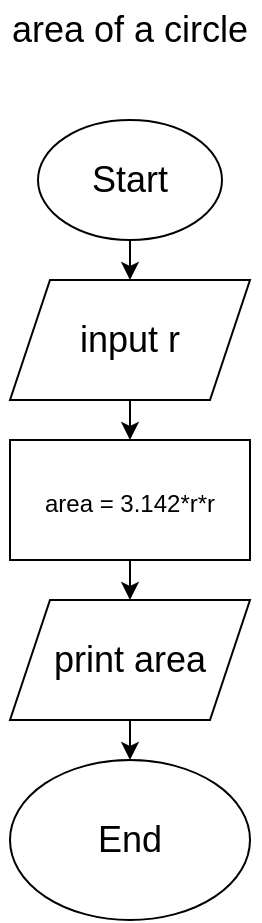 <mxfile>
    <diagram id="ayuZa04evN1Yz-uVZTCP" name="1.1✅">
        <mxGraphModel dx="288" dy="635" grid="1" gridSize="10" guides="1" tooltips="1" connect="1" arrows="1" fold="1" page="1" pageScale="1" pageWidth="827" pageHeight="1169" math="0" shadow="0">
            <root>
                <mxCell id="0"/>
                <mxCell id="1" parent="0"/>
                <mxCell id="4" value="" style="edgeStyle=none;html=1;fontSize=18;entryX=0.5;entryY=0;entryDx=0;entryDy=0;entryPerimeter=0;" edge="1" parent="1" source="2">
                    <mxGeometry relative="1" as="geometry">
                        <mxPoint x="414" y="480" as="targetPoint"/>
                    </mxGeometry>
                </mxCell>
                <mxCell id="2" value="&lt;font style=&quot;font-size: 18px;&quot;&gt;Start&lt;/font&gt;" style="ellipse;whiteSpace=wrap;html=1;" vertex="1" parent="1">
                    <mxGeometry x="368" y="400" width="92" height="60" as="geometry"/>
                </mxCell>
                <mxCell id="10" value="" style="edgeStyle=none;html=1;fontSize=18;entryX=0.5;entryY=0;entryDx=0;entryDy=0;" edge="1" parent="1" target="rynTwK7eoMOg-XWerUEW-19">
                    <mxGeometry relative="1" as="geometry">
                        <mxPoint x="414" y="620" as="sourcePoint"/>
                        <mxPoint x="414" y="640" as="targetPoint"/>
                    </mxGeometry>
                </mxCell>
                <mxCell id="12" value="" style="edgeStyle=none;html=1;fontSize=18;entryX=0.5;entryY=0;entryDx=0;entryDy=0;" edge="1" parent="1">
                    <mxGeometry relative="1" as="geometry">
                        <mxPoint x="414" y="540" as="sourcePoint"/>
                        <mxPoint x="414" y="560" as="targetPoint"/>
                    </mxGeometry>
                </mxCell>
                <mxCell id="16" value="" style="edgeStyle=none;html=1;fontSize=12;exitX=0.5;exitY=1;exitDx=0;exitDy=0;" edge="1" parent="1" source="rynTwK7eoMOg-XWerUEW-19" target="15">
                    <mxGeometry relative="1" as="geometry">
                        <mxPoint x="414" y="700" as="sourcePoint"/>
                    </mxGeometry>
                </mxCell>
                <mxCell id="15" value="&lt;font style=&quot;font-size: 18px;&quot;&gt;End&lt;/font&gt;" style="ellipse;whiteSpace=wrap;html=1;fontSize=12;" vertex="1" parent="1">
                    <mxGeometry x="354" y="720" width="120" height="80" as="geometry"/>
                </mxCell>
                <mxCell id="rynTwK7eoMOg-XWerUEW-19" value="print area" style="shape=parallelogram;perimeter=parallelogramPerimeter;whiteSpace=wrap;html=1;fixedSize=1;fontSize=18;" vertex="1" parent="1">
                    <mxGeometry x="354" y="640" width="120" height="60" as="geometry"/>
                </mxCell>
                <mxCell id="rynTwK7eoMOg-XWerUEW-21" value="input r" style="shape=parallelogram;perimeter=parallelogramPerimeter;whiteSpace=wrap;html=1;fixedSize=1;fontSize=18;" vertex="1" parent="1">
                    <mxGeometry x="354" y="480" width="120" height="60" as="geometry"/>
                </mxCell>
                <mxCell id="rynTwK7eoMOg-XWerUEW-22" value="&lt;span style=&quot;font-size: 12px;&quot;&gt;area = 3.142*r*r&lt;/span&gt;" style="rounded=0;whiteSpace=wrap;html=1;fontSize=18;" vertex="1" parent="1">
                    <mxGeometry x="354" y="560" width="120" height="60" as="geometry"/>
                </mxCell>
                <mxCell id="rynTwK7eoMOg-XWerUEW-23" value="area of a circle" style="text;html=1;strokeColor=none;fillColor=none;align=center;verticalAlign=middle;whiteSpace=wrap;rounded=0;fontSize=18;" vertex="1" parent="1">
                    <mxGeometry x="349" y="340" width="130" height="30" as="geometry"/>
                </mxCell>
            </root>
        </mxGraphModel>
    </diagram>
    <diagram id="X-KbicmaDd--ghnCFhjd" name="1.2">
        <mxGraphModel grid="1" page="0" gridSize="10" guides="1" tooltips="1" connect="1" arrows="1" fold="1" pageScale="1" pageWidth="827" pageHeight="1169" math="0" shadow="0">
            <root>
                <mxCell id="0"/>
                <mxCell id="1" parent="0"/>
            </root>
        </mxGraphModel>
    </diagram>
    <diagram id="UK8mkWOGp9padKlGDqld" name="1.3✅">
        <mxGraphModel dx="265" dy="586" grid="1" gridSize="10" guides="1" tooltips="1" connect="1" arrows="1" fold="1" page="1" pageScale="1" pageWidth="827" pageHeight="1169" math="0" shadow="0">
            <root>
                <mxCell id="0"/>
                <mxCell id="1" parent="0"/>
                <mxCell id="o_1rGRKCTITM8Ok4nyFM-1" value="" style="edgeStyle=none;html=1;fontSize=18;entryX=0.5;entryY=0;entryDx=0;entryDy=0;entryPerimeter=0;shadow=0;" edge="1" parent="1" source="o_1rGRKCTITM8Ok4nyFM-2">
                    <mxGeometry relative="1" as="geometry">
                        <mxPoint x="414" y="495" as="targetPoint"/>
                    </mxGeometry>
                </mxCell>
                <mxCell id="o_1rGRKCTITM8Ok4nyFM-2" value="&lt;font style=&quot;font-size: 18px;&quot;&gt;Start&lt;/font&gt;" style="ellipse;whiteSpace=wrap;html=1;shadow=0;" vertex="1" parent="1">
                    <mxGeometry x="368" y="415" width="92" height="60" as="geometry"/>
                </mxCell>
                <mxCell id="o_1rGRKCTITM8Ok4nyFM-3" value="" style="edgeStyle=none;html=1;fontSize=18;entryX=0.5;entryY=0;entryDx=0;entryDy=0;shadow=0;" edge="1" parent="1" target="o_1rGRKCTITM8Ok4nyFM-7">
                    <mxGeometry relative="1" as="geometry">
                        <mxPoint x="414" y="635" as="sourcePoint"/>
                        <mxPoint x="414" y="655" as="targetPoint"/>
                    </mxGeometry>
                </mxCell>
                <mxCell id="o_1rGRKCTITM8Ok4nyFM-4" value="" style="edgeStyle=none;html=1;fontSize=18;entryX=0.5;entryY=0;entryDx=0;entryDy=0;shadow=0;" edge="1" parent="1">
                    <mxGeometry relative="1" as="geometry">
                        <mxPoint x="414" y="555" as="sourcePoint"/>
                        <mxPoint x="414" y="575" as="targetPoint"/>
                    </mxGeometry>
                </mxCell>
                <mxCell id="o_1rGRKCTITM8Ok4nyFM-5" value="" style="edgeStyle=none;html=1;fontSize=12;exitX=0.5;exitY=1;exitDx=0;exitDy=0;shadow=0;" edge="1" parent="1" source="o_1rGRKCTITM8Ok4nyFM-7" target="o_1rGRKCTITM8Ok4nyFM-6">
                    <mxGeometry relative="1" as="geometry">
                        <mxPoint x="414" y="715" as="sourcePoint"/>
                    </mxGeometry>
                </mxCell>
                <mxCell id="o_1rGRKCTITM8Ok4nyFM-6" value="&lt;font style=&quot;font-size: 18px;&quot;&gt;End&lt;/font&gt;" style="ellipse;whiteSpace=wrap;html=1;fontSize=12;shadow=0;" vertex="1" parent="1">
                    <mxGeometry x="354" y="735" width="120" height="80" as="geometry"/>
                </mxCell>
                <mxCell id="o_1rGRKCTITM8Ok4nyFM-7" value="print interest" style="shape=parallelogram;perimeter=parallelogramPerimeter;whiteSpace=wrap;html=1;fixedSize=1;fontSize=18;shadow=0;" vertex="1" parent="1">
                    <mxGeometry x="339" y="655" width="150" height="60" as="geometry"/>
                </mxCell>
                <mxCell id="o_1rGRKCTITM8Ok4nyFM-8" value="input P,R,T" style="shape=parallelogram;perimeter=parallelogramPerimeter;whiteSpace=wrap;html=1;fixedSize=1;fontSize=18;shadow=0;" vertex="1" parent="1">
                    <mxGeometry x="339" y="495" width="150" height="60" as="geometry"/>
                </mxCell>
                <mxCell id="o_1rGRKCTITM8Ok4nyFM-9" value="&lt;span style=&quot;font-size: 12px;&quot;&gt;interest = P*(R/100)*T&lt;/span&gt;" style="rounded=0;whiteSpace=wrap;html=1;fontSize=18;shadow=0;" vertex="1" parent="1">
                    <mxGeometry x="339" y="575" width="150" height="60" as="geometry"/>
                </mxCell>
                <mxCell id="o_1rGRKCTITM8Ok4nyFM-10" value="interest of principal" style="text;html=1;strokeColor=none;fillColor=none;align=center;verticalAlign=middle;whiteSpace=wrap;rounded=0;fontSize=18;shadow=0;" vertex="1" parent="1">
                    <mxGeometry x="309" y="355" width="210" height="30" as="geometry"/>
                </mxCell>
            </root>
        </mxGraphModel>
    </diagram>
    <diagram id="E6Gl-6MHQkxMqkBPBr22" name="1.4">
        <mxGraphModel grid="1" page="0" gridSize="10" guides="1" tooltips="1" connect="1" arrows="1" fold="1" pageScale="1" pageWidth="827" pageHeight="1169" math="0" shadow="0">
            <root>
                <mxCell id="0"/>
                <mxCell id="1" parent="0"/>
            </root>
        </mxGraphModel>
    </diagram>
    <diagram id="L_eCucu3sHp17sNRyQx3" name="1.5✅">
        <mxGraphModel dx="460" dy="1016" grid="1" gridSize="10" guides="1" tooltips="1" connect="1" arrows="1" fold="1" page="1" pageScale="1" pageWidth="827" pageHeight="1169" math="0" shadow="0">
            <root>
                <mxCell id="0"/>
                <mxCell id="1" parent="0"/>
                <mxCell id="tLYGtlMSqgbx406XGNV0-1" value="" style="edgeStyle=none;html=1;fontSize=18;" edge="1" parent="1" source="tLYGtlMSqgbx406XGNV0-2">
                    <mxGeometry relative="1" as="geometry">
                        <mxPoint x="404" y="325" as="targetPoint"/>
                    </mxGeometry>
                </mxCell>
                <mxCell id="tLYGtlMSqgbx406XGNV0-2" value="&lt;font style=&quot;font-size: 18px;&quot;&gt;Start&lt;/font&gt;" style="ellipse;whiteSpace=wrap;html=1;" vertex="1" parent="1">
                    <mxGeometry x="358" y="245" width="92" height="60" as="geometry"/>
                </mxCell>
                <mxCell id="tLYGtlMSqgbx406XGNV0-3" value="" style="edgeStyle=none;html=1;fontSize=18;entryX=0.5;entryY=0;entryDx=0;entryDy=0;exitX=0.5;exitY=1;exitDx=0;exitDy=0;" edge="1" parent="1" source="K_klF_CH1a0edNwc2Pig-2" target="tLYGtlMSqgbx406XGNV0-10">
                    <mxGeometry relative="1" as="geometry">
                        <mxPoint x="404" y="485" as="sourcePoint"/>
                        <mxPoint x="402.75" y="505" as="targetPoint"/>
                    </mxGeometry>
                </mxCell>
                <mxCell id="K_klF_CH1a0edNwc2Pig-4" value="" style="edgeStyle=none;html=1;shadow=0;fontSize=18;" edge="1" parent="1" source="tLYGtlMSqgbx406XGNV0-10" target="K_klF_CH1a0edNwc2Pig-3">
                    <mxGeometry relative="1" as="geometry"/>
                </mxCell>
                <mxCell id="tLYGtlMSqgbx406XGNV0-10" value="num=0?" style="rhombus;whiteSpace=wrap;html=1;fontSize=18;" vertex="1" parent="1">
                    <mxGeometry x="328" y="485" width="152" height="100" as="geometry"/>
                </mxCell>
                <mxCell id="K_klF_CH1a0edNwc2Pig-2" value="input num" style="shape=parallelogram;perimeter=parallelogramPerimeter;whiteSpace=wrap;html=1;fixedSize=1;shadow=0;fontSize=18;" vertex="1" parent="1">
                    <mxGeometry x="338" y="405" width="132" height="60" as="geometry"/>
                </mxCell>
                <mxCell id="K_klF_CH1a0edNwc2Pig-3" value="rem=num%10&lt;br&gt;num=num/10&lt;br&gt;sum=sum+rem" style="whiteSpace=wrap;html=1;fontSize=18;" vertex="1" parent="1">
                    <mxGeometry x="338" y="630" width="132" height="90" as="geometry"/>
                </mxCell>
                <mxCell id="K_klF_CH1a0edNwc2Pig-6" value="" style="edgeStyle=none;html=1;shadow=0;fontSize=18;" edge="1" parent="1" source="K_klF_CH1a0edNwc2Pig-5" target="K_klF_CH1a0edNwc2Pig-2">
                    <mxGeometry relative="1" as="geometry"/>
                </mxCell>
                <mxCell id="K_klF_CH1a0edNwc2Pig-5" value="sum=0" style="rounded=0;whiteSpace=wrap;html=1;shadow=0;fontSize=18;" vertex="1" parent="1">
                    <mxGeometry x="344" y="325" width="120" height="60" as="geometry"/>
                </mxCell>
                <mxCell id="K_klF_CH1a0edNwc2Pig-7" value="" style="curved=1;endArrow=classic;html=1;shadow=0;fontSize=18;exitX=0;exitY=0.5;exitDx=0;exitDy=0;entryX=0;entryY=0.5;entryDx=0;entryDy=0;" edge="1" parent="1" source="K_klF_CH1a0edNwc2Pig-3" target="tLYGtlMSqgbx406XGNV0-10">
                    <mxGeometry width="50" height="50" relative="1" as="geometry">
                        <mxPoint x="370" y="775" as="sourcePoint"/>
                        <mxPoint x="420" y="725" as="targetPoint"/>
                        <Array as="points">
                            <mxPoint x="270" y="680"/>
                            <mxPoint x="270" y="535"/>
                        </Array>
                    </mxGeometry>
                </mxCell>
                <mxCell id="K_klF_CH1a0edNwc2Pig-8" value="" style="curved=1;endArrow=classic;html=1;shadow=0;fontSize=18;exitX=1;exitY=0.5;exitDx=0;exitDy=0;entryX=1;entryY=0.5;entryDx=0;entryDy=0;" edge="1" parent="1" source="tLYGtlMSqgbx406XGNV0-10" target="K_klF_CH1a0edNwc2Pig-9">
                    <mxGeometry width="50" height="50" relative="1" as="geometry">
                        <mxPoint x="450" y="675" as="sourcePoint"/>
                        <mxPoint x="490" y="825" as="targetPoint"/>
                        <Array as="points">
                            <mxPoint x="590" y="535"/>
                            <mxPoint x="590" y="645"/>
                            <mxPoint x="590" y="715"/>
                            <mxPoint x="580" y="795"/>
                        </Array>
                    </mxGeometry>
                </mxCell>
                <mxCell id="K_klF_CH1a0edNwc2Pig-11" value="" style="edgeStyle=none;html=1;shadow=0;fontSize=18;" edge="1" parent="1" source="K_klF_CH1a0edNwc2Pig-9" target="K_klF_CH1a0edNwc2Pig-10">
                    <mxGeometry relative="1" as="geometry"/>
                </mxCell>
                <mxCell id="K_klF_CH1a0edNwc2Pig-9" value="print sum" style="shape=parallelogram;perimeter=parallelogramPerimeter;whiteSpace=wrap;html=1;fixedSize=1;shadow=0;fontSize=18;" vertex="1" parent="1">
                    <mxGeometry x="338" y="760" width="132" height="60" as="geometry"/>
                </mxCell>
                <mxCell id="K_klF_CH1a0edNwc2Pig-10" value="End" style="ellipse;whiteSpace=wrap;html=1;shadow=0;fontSize=18;" vertex="1" parent="1">
                    <mxGeometry x="344" y="845" width="120" height="80" as="geometry"/>
                </mxCell>
                <mxCell id="K_klF_CH1a0edNwc2Pig-12" value="yes" style="text;html=1;strokeColor=none;fillColor=none;align=center;verticalAlign=middle;whiteSpace=wrap;rounded=0;shadow=0;fontSize=18;" vertex="1" parent="1">
                    <mxGeometry x="470" y="500" width="60" height="30" as="geometry"/>
                </mxCell>
                <mxCell id="K_klF_CH1a0edNwc2Pig-13" value="no" style="text;html=1;strokeColor=none;fillColor=none;align=center;verticalAlign=middle;whiteSpace=wrap;rounded=0;shadow=0;fontSize=18;" vertex="1" parent="1">
                    <mxGeometry x="404" y="580" width="60" height="30" as="geometry"/>
                </mxCell>
                <mxCell id="UcVZw85EL-inpXNB9KAs-1" value="sum of the digits of 3-digit number" style="text;html=1;strokeColor=none;fillColor=none;align=center;verticalAlign=middle;whiteSpace=wrap;rounded=0;fontSize=18;shadow=0;" vertex="1" parent="1">
                    <mxGeometry x="238" y="180" width="352" height="30" as="geometry"/>
                </mxCell>
            </root>
        </mxGraphModel>
    </diagram>
    <diagram id="tYeYGTMd9ndLcfLEgWXW" name="1.6">
        <mxGraphModel dx="345" dy="762" grid="1" gridSize="10" guides="1" tooltips="1" connect="1" arrows="1" fold="1" page="0" pageScale="1" pageWidth="827" pageHeight="1169" math="0" shadow="0">
            <root>
                <mxCell id="0"/>
                <mxCell id="1" parent="0"/>
            </root>
        </mxGraphModel>
    </diagram>
    <diagram id="UOatZD3MSbJXbIhywdLf" name="1.7✅">
        <mxGraphModel dx="1244" dy="1785" grid="1" gridSize="10" guides="1" tooltips="1" connect="1" arrows="1" fold="1" page="0" pageScale="1" pageWidth="827" pageHeight="1169" math="0" shadow="0">
            <root>
                <mxCell id="0"/>
                <mxCell id="1" parent="0"/>
                <mxCell id="aS9qoSMGOIncyezyZA8g-1" value="start" style="ellipse;whiteSpace=wrap;html=1;shadow=0;fontSize=18;" vertex="1" parent="1">
                    <mxGeometry x="221" y="40" width="120" height="80" as="geometry"/>
                </mxCell>
                <mxCell id="S2zVNiTDgKzJNFlzMhLc-5" value="" style="edgeStyle=none;html=1;shadow=0;strokeColor=default;fontSize=18;startArrow=classic;startFill=1;endArrow=none;endFill=0;" edge="1" parent="1" source="aS9qoSMGOIncyezyZA8g-2" target="aS9qoSMGOIncyezyZA8g-1">
                    <mxGeometry relative="1" as="geometry"/>
                </mxCell>
                <mxCell id="aS9qoSMGOIncyezyZA8g-2" value="input marks" style="shape=parallelogram;perimeter=parallelogramPerimeter;whiteSpace=wrap;html=1;fixedSize=1;shadow=0;fontSize=18;" vertex="1" parent="1">
                    <mxGeometry x="204" y="150" width="154" height="60" as="geometry"/>
                </mxCell>
                <mxCell id="aS9qoSMGOIncyezyZA8g-9" value="" style="edgeStyle=none;html=1;shadow=0;fontSize=18;" edge="1" parent="1" source="aS9qoSMGOIncyezyZA8g-4" target="aS9qoSMGOIncyezyZA8g-8">
                    <mxGeometry relative="1" as="geometry"/>
                </mxCell>
                <mxCell id="aS9qoSMGOIncyezyZA8g-11" value="" style="edgeStyle=none;html=1;shadow=0;fontSize=18;" edge="1" parent="1" source="aS9qoSMGOIncyezyZA8g-4" target="aS9qoSMGOIncyezyZA8g-10">
                    <mxGeometry relative="1" as="geometry"/>
                </mxCell>
                <mxCell id="S2zVNiTDgKzJNFlzMhLc-2" value="" style="edgeStyle=none;html=1;shadow=0;strokeColor=default;fontSize=18;startArrow=classic;startFill=1;endArrow=none;endFill=0;" edge="1" parent="1" source="aS9qoSMGOIncyezyZA8g-4" target="S2zVNiTDgKzJNFlzMhLc-1">
                    <mxGeometry relative="1" as="geometry"/>
                </mxCell>
                <mxCell id="aS9qoSMGOIncyezyZA8g-4" value="marks&amp;gt;=90?" style="rhombus;whiteSpace=wrap;html=1;shadow=0;fontSize=18;" vertex="1" parent="1">
                    <mxGeometry x="196" y="360" width="172" height="100" as="geometry"/>
                </mxCell>
                <mxCell id="aS9qoSMGOIncyezyZA8g-8" value="print O" style="shape=parallelogram;perimeter=parallelogramPerimeter;whiteSpace=wrap;html=1;fixedSize=1;fontSize=18;shadow=0;" vertex="1" parent="1">
                    <mxGeometry x="474" y="380" width="120" height="60" as="geometry"/>
                </mxCell>
                <mxCell id="aS9qoSMGOIncyezyZA8g-14" value="" style="edgeStyle=none;html=1;shadow=0;fontSize=18;entryX=0;entryY=0.5;entryDx=0;entryDy=0;" edge="1" parent="1" source="aS9qoSMGOIncyezyZA8g-10" target="aS9qoSMGOIncyezyZA8g-18">
                    <mxGeometry relative="1" as="geometry">
                        <mxPoint x="474" y="540" as="targetPoint"/>
                    </mxGeometry>
                </mxCell>
                <mxCell id="aS9qoSMGOIncyezyZA8g-16" value="" style="edgeStyle=none;html=1;shadow=0;fontSize=18;" edge="1" parent="1" source="aS9qoSMGOIncyezyZA8g-10" target="aS9qoSMGOIncyezyZA8g-15">
                    <mxGeometry relative="1" as="geometry"/>
                </mxCell>
                <mxCell id="aS9qoSMGOIncyezyZA8g-10" value="marks&amp;gt;=80?" style="rhombus;whiteSpace=wrap;html=1;shadow=0;fontSize=18;" vertex="1" parent="1">
                    <mxGeometry x="196" y="490" width="172" height="100" as="geometry"/>
                </mxCell>
                <mxCell id="aS9qoSMGOIncyezyZA8g-20" value="" style="edgeStyle=none;html=1;shadow=0;fontSize=18;" edge="1" parent="1" source="aS9qoSMGOIncyezyZA8g-15" target="aS9qoSMGOIncyezyZA8g-17">
                    <mxGeometry relative="1" as="geometry"/>
                </mxCell>
                <mxCell id="aS9qoSMGOIncyezyZA8g-22" value="" style="edgeStyle=none;html=1;shadow=0;fontSize=18;" edge="1" parent="1" source="aS9qoSMGOIncyezyZA8g-15" target="aS9qoSMGOIncyezyZA8g-21">
                    <mxGeometry relative="1" as="geometry"/>
                </mxCell>
                <mxCell id="aS9qoSMGOIncyezyZA8g-15" value="marks&amp;gt;=70?" style="rhombus;whiteSpace=wrap;html=1;shadow=0;fontSize=18;" vertex="1" parent="1">
                    <mxGeometry x="196" y="620" width="172" height="100" as="geometry"/>
                </mxCell>
                <mxCell id="aS9qoSMGOIncyezyZA8g-17" value="print A" style="shape=parallelogram;perimeter=parallelogramPerimeter;whiteSpace=wrap;html=1;fixedSize=1;fontSize=18;shadow=0;" vertex="1" parent="1">
                    <mxGeometry x="474" y="640" width="120" height="60" as="geometry"/>
                </mxCell>
                <mxCell id="aS9qoSMGOIncyezyZA8g-18" value="print E" style="shape=parallelogram;perimeter=parallelogramPerimeter;whiteSpace=wrap;html=1;fixedSize=1;fontSize=18;shadow=0;" vertex="1" parent="1">
                    <mxGeometry x="474" y="510" width="120" height="60" as="geometry"/>
                </mxCell>
                <mxCell id="aS9qoSMGOIncyezyZA8g-24" value="" style="edgeStyle=none;html=1;shadow=0;fontSize=18;" edge="1" parent="1" source="aS9qoSMGOIncyezyZA8g-21" target="aS9qoSMGOIncyezyZA8g-23">
                    <mxGeometry relative="1" as="geometry"/>
                </mxCell>
                <mxCell id="aS9qoSMGOIncyezyZA8g-26" value="" style="edgeStyle=none;html=1;shadow=0;fontSize=18;" edge="1" parent="1" source="aS9qoSMGOIncyezyZA8g-21" target="aS9qoSMGOIncyezyZA8g-25">
                    <mxGeometry relative="1" as="geometry"/>
                </mxCell>
                <mxCell id="aS9qoSMGOIncyezyZA8g-21" value="marks&amp;gt;=60?" style="rhombus;whiteSpace=wrap;html=1;shadow=0;fontSize=18;" vertex="1" parent="1">
                    <mxGeometry x="196" y="750" width="172" height="100" as="geometry"/>
                </mxCell>
                <mxCell id="aS9qoSMGOIncyezyZA8g-23" value="print B" style="shape=parallelogram;perimeter=parallelogramPerimeter;whiteSpace=wrap;html=1;fixedSize=1;fontSize=18;shadow=0;" vertex="1" parent="1">
                    <mxGeometry x="474" y="770" width="120" height="60" as="geometry"/>
                </mxCell>
                <mxCell id="aS9qoSMGOIncyezyZA8g-28" value="" style="edgeStyle=none;html=1;shadow=0;fontSize=18;" edge="1" parent="1" source="aS9qoSMGOIncyezyZA8g-25" target="aS9qoSMGOIncyezyZA8g-27">
                    <mxGeometry relative="1" as="geometry"/>
                </mxCell>
                <mxCell id="aS9qoSMGOIncyezyZA8g-30" value="" style="edgeStyle=none;html=1;shadow=0;fontSize=18;" edge="1" parent="1" source="aS9qoSMGOIncyezyZA8g-25" target="aS9qoSMGOIncyezyZA8g-29">
                    <mxGeometry relative="1" as="geometry"/>
                </mxCell>
                <mxCell id="aS9qoSMGOIncyezyZA8g-25" value="marks&amp;gt;=50?" style="rhombus;whiteSpace=wrap;html=1;shadow=0;fontSize=18;" vertex="1" parent="1">
                    <mxGeometry x="196" y="880" width="172" height="100" as="geometry"/>
                </mxCell>
                <mxCell id="aS9qoSMGOIncyezyZA8g-27" value="print C" style="shape=parallelogram;perimeter=parallelogramPerimeter;whiteSpace=wrap;html=1;fixedSize=1;fontSize=18;shadow=0;" vertex="1" parent="1">
                    <mxGeometry x="474" y="900" width="120" height="60" as="geometry"/>
                </mxCell>
                <mxCell id="aS9qoSMGOIncyezyZA8g-34" value="" style="edgeStyle=none;html=1;shadow=0;fontSize=18;" edge="1" parent="1" source="aS9qoSMGOIncyezyZA8g-29" target="aS9qoSMGOIncyezyZA8g-33">
                    <mxGeometry relative="1" as="geometry"/>
                </mxCell>
                <mxCell id="aS9qoSMGOIncyezyZA8g-37" value="" style="edgeStyle=none;html=1;shadow=0;fontSize=18;" edge="1" parent="1" source="aS9qoSMGOIncyezyZA8g-29" target="aS9qoSMGOIncyezyZA8g-36">
                    <mxGeometry relative="1" as="geometry"/>
                </mxCell>
                <mxCell id="aS9qoSMGOIncyezyZA8g-29" value="marks&amp;gt;=40?" style="rhombus;whiteSpace=wrap;html=1;shadow=0;fontSize=18;" vertex="1" parent="1">
                    <mxGeometry x="196" y="1010" width="172" height="100" as="geometry"/>
                </mxCell>
                <mxCell id="aS9qoSMGOIncyezyZA8g-33" value="print D" style="shape=parallelogram;perimeter=parallelogramPerimeter;whiteSpace=wrap;html=1;fixedSize=1;fontSize=18;shadow=0;" vertex="1" parent="1">
                    <mxGeometry x="474" y="1030" width="120" height="60" as="geometry"/>
                </mxCell>
                <mxCell id="4gJGZvKP-xPwOvjVjKy_-2" value="" style="edgeStyle=none;html=1;shadow=0;fontSize=18;" edge="1" parent="1" source="aS9qoSMGOIncyezyZA8g-36" target="4gJGZvKP-xPwOvjVjKy_-1">
                    <mxGeometry relative="1" as="geometry"/>
                </mxCell>
                <mxCell id="4gJGZvKP-xPwOvjVjKy_-39" value="" style="edgeStyle=none;html=1;shadow=0;fontSize=18;startArrow=none;startFill=0;endArrow=classic;endFill=1;" edge="1" parent="1" source="aS9qoSMGOIncyezyZA8g-36" target="4gJGZvKP-xPwOvjVjKy_-38">
                    <mxGeometry relative="1" as="geometry"/>
                </mxCell>
                <mxCell id="aS9qoSMGOIncyezyZA8g-36" value="marks&amp;gt;=0?" style="rhombus;whiteSpace=wrap;html=1;shadow=0;fontSize=18;" vertex="1" parent="1">
                    <mxGeometry x="196" y="1140" width="172" height="100" as="geometry"/>
                </mxCell>
                <mxCell id="4gJGZvKP-xPwOvjVjKy_-1" value="print F" style="shape=parallelogram;perimeter=parallelogramPerimeter;whiteSpace=wrap;html=1;fixedSize=1;fontSize=18;shadow=0;" vertex="1" parent="1">
                    <mxGeometry x="474" y="1160" width="120" height="60" as="geometry"/>
                </mxCell>
                <mxCell id="4gJGZvKP-xPwOvjVjKy_-3" value="" style="endArrow=none;html=1;shadow=0;fontSize=18;endFill=0;startArrow=classic;startFill=1;" edge="1" parent="1">
                    <mxGeometry width="50" height="50" relative="1" as="geometry">
                        <mxPoint x="708" y="1460" as="sourcePoint"/>
                        <mxPoint x="708" y="410" as="targetPoint"/>
                    </mxGeometry>
                </mxCell>
                <mxCell id="4gJGZvKP-xPwOvjVjKy_-7" value="" style="endArrow=classic;html=1;shadow=0;fontSize=18;exitX=1;exitY=0.5;exitDx=0;exitDy=0;" edge="1" parent="1" source="aS9qoSMGOIncyezyZA8g-8">
                    <mxGeometry width="50" height="50" relative="1" as="geometry">
                        <mxPoint x="548" y="240" as="sourcePoint"/>
                        <mxPoint x="708" y="410" as="targetPoint"/>
                    </mxGeometry>
                </mxCell>
                <mxCell id="4gJGZvKP-xPwOvjVjKy_-8" value="" style="endArrow=classic;html=1;shadow=0;fontSize=18;exitX=1;exitY=0.5;exitDx=0;exitDy=0;" edge="1" parent="1">
                    <mxGeometry width="50" height="50" relative="1" as="geometry">
                        <mxPoint x="585" y="539.67" as="sourcePoint"/>
                        <mxPoint x="709" y="539.67" as="targetPoint"/>
                    </mxGeometry>
                </mxCell>
                <mxCell id="4gJGZvKP-xPwOvjVjKy_-9" value="" style="endArrow=classic;html=1;shadow=0;fontSize=18;exitX=1;exitY=0.5;exitDx=0;exitDy=0;" edge="1" parent="1">
                    <mxGeometry width="50" height="50" relative="1" as="geometry">
                        <mxPoint x="585" y="670" as="sourcePoint"/>
                        <mxPoint x="709" y="670" as="targetPoint"/>
                    </mxGeometry>
                </mxCell>
                <mxCell id="4gJGZvKP-xPwOvjVjKy_-10" value="" style="endArrow=classic;html=1;shadow=0;fontSize=18;exitX=1;exitY=0.5;exitDx=0;exitDy=0;" edge="1" parent="1">
                    <mxGeometry width="50" height="50" relative="1" as="geometry">
                        <mxPoint x="584" y="800" as="sourcePoint"/>
                        <mxPoint x="708" y="800" as="targetPoint"/>
                    </mxGeometry>
                </mxCell>
                <mxCell id="4gJGZvKP-xPwOvjVjKy_-11" value="" style="endArrow=classic;html=1;shadow=0;fontSize=18;exitX=1;exitY=0.5;exitDx=0;exitDy=0;" edge="1" parent="1">
                    <mxGeometry width="50" height="50" relative="1" as="geometry">
                        <mxPoint x="584" y="930" as="sourcePoint"/>
                        <mxPoint x="708" y="930" as="targetPoint"/>
                    </mxGeometry>
                </mxCell>
                <mxCell id="4gJGZvKP-xPwOvjVjKy_-12" value="" style="endArrow=classic;html=1;shadow=0;fontSize=18;exitX=1;exitY=0.5;exitDx=0;exitDy=0;" edge="1" parent="1">
                    <mxGeometry width="50" height="50" relative="1" as="geometry">
                        <mxPoint x="584" y="1060" as="sourcePoint"/>
                        <mxPoint x="708" y="1060" as="targetPoint"/>
                    </mxGeometry>
                </mxCell>
                <mxCell id="4gJGZvKP-xPwOvjVjKy_-13" value="" style="endArrow=classic;html=1;shadow=0;fontSize=18;exitX=1;exitY=0.5;exitDx=0;exitDy=0;" edge="1" parent="1">
                    <mxGeometry width="50" height="50" relative="1" as="geometry">
                        <mxPoint x="583" y="1190" as="sourcePoint"/>
                        <mxPoint x="707" y="1190" as="targetPoint"/>
                    </mxGeometry>
                </mxCell>
                <mxCell id="4gJGZvKP-xPwOvjVjKy_-14" value="" style="endArrow=none;html=1;shadow=0;fontSize=18;endFill=0;startArrow=classicThin;startFill=1;exitX=1;exitY=0.5;exitDx=0;exitDy=0;" edge="1" parent="1" source="4gJGZvKP-xPwOvjVjKy_-16">
                    <mxGeometry width="50" height="50" relative="1" as="geometry">
                        <mxPoint x="338" y="1352" as="sourcePoint"/>
                        <mxPoint x="708" y="1460" as="targetPoint"/>
                    </mxGeometry>
                </mxCell>
                <mxCell id="4gJGZvKP-xPwOvjVjKy_-16" value="end" style="ellipse;whiteSpace=wrap;html=1;shadow=0;fontSize=18;" vertex="1" parent="1">
                    <mxGeometry x="221" y="1420" width="120" height="80" as="geometry"/>
                </mxCell>
                <mxCell id="4gJGZvKP-xPwOvjVjKy_-17" value="Yes" style="text;html=1;align=center;verticalAlign=middle;whiteSpace=wrap;rounded=0;shadow=0;fontSize=18;" vertex="1" parent="1">
                    <mxGeometry x="358" y="370" width="60" height="30" as="geometry"/>
                </mxCell>
                <mxCell id="4gJGZvKP-xPwOvjVjKy_-18" value="Yes" style="text;html=1;align=center;verticalAlign=middle;whiteSpace=wrap;rounded=0;shadow=0;fontSize=18;" vertex="1" parent="1">
                    <mxGeometry x="358" y="500" width="60" height="30" as="geometry"/>
                </mxCell>
                <mxCell id="4gJGZvKP-xPwOvjVjKy_-19" value="Yes" style="text;html=1;align=center;verticalAlign=middle;whiteSpace=wrap;rounded=0;shadow=0;fontSize=18;" vertex="1" parent="1">
                    <mxGeometry x="348" y="630" width="60" height="30" as="geometry"/>
                </mxCell>
                <mxCell id="4gJGZvKP-xPwOvjVjKy_-20" value="Yes" style="text;html=1;align=center;verticalAlign=middle;whiteSpace=wrap;rounded=0;shadow=0;fontSize=18;" vertex="1" parent="1">
                    <mxGeometry x="348" y="760" width="60" height="30" as="geometry"/>
                </mxCell>
                <mxCell id="4gJGZvKP-xPwOvjVjKy_-21" value="Yes" style="text;html=1;align=center;verticalAlign=middle;whiteSpace=wrap;rounded=0;shadow=0;fontSize=18;" vertex="1" parent="1">
                    <mxGeometry x="342" y="890" width="60" height="30" as="geometry"/>
                </mxCell>
                <mxCell id="4gJGZvKP-xPwOvjVjKy_-22" value="Yes" style="text;html=1;align=center;verticalAlign=middle;whiteSpace=wrap;rounded=0;shadow=0;fontSize=18;" vertex="1" parent="1">
                    <mxGeometry x="348" y="1020" width="60" height="30" as="geometry"/>
                </mxCell>
                <mxCell id="4gJGZvKP-xPwOvjVjKy_-23" value="Yes" style="text;html=1;align=center;verticalAlign=middle;whiteSpace=wrap;rounded=0;shadow=0;fontSize=18;" vertex="1" parent="1">
                    <mxGeometry x="348" y="1150" width="60" height="30" as="geometry"/>
                </mxCell>
                <mxCell id="4gJGZvKP-xPwOvjVjKy_-24" value="No" style="text;html=1;align=center;verticalAlign=middle;whiteSpace=wrap;rounded=0;shadow=0;fontSize=18;" vertex="1" parent="1">
                    <mxGeometry x="221" y="1100" width="60" height="30" as="geometry"/>
                </mxCell>
                <mxCell id="4gJGZvKP-xPwOvjVjKy_-25" value="No" style="text;html=1;align=center;verticalAlign=middle;whiteSpace=wrap;rounded=0;shadow=0;fontSize=18;" vertex="1" parent="1">
                    <mxGeometry x="224" y="970" width="60" height="30" as="geometry"/>
                </mxCell>
                <mxCell id="4gJGZvKP-xPwOvjVjKy_-26" value="No" style="text;html=1;align=center;verticalAlign=middle;whiteSpace=wrap;rounded=0;shadow=0;fontSize=18;" vertex="1" parent="1">
                    <mxGeometry x="224" y="836" width="60" height="30" as="geometry"/>
                </mxCell>
                <mxCell id="4gJGZvKP-xPwOvjVjKy_-27" value="No" style="text;html=1;align=center;verticalAlign=middle;whiteSpace=wrap;rounded=0;shadow=0;fontSize=18;" vertex="1" parent="1">
                    <mxGeometry x="224" y="710" width="60" height="30" as="geometry"/>
                </mxCell>
                <mxCell id="4gJGZvKP-xPwOvjVjKy_-28" value="No" style="text;html=1;align=center;verticalAlign=middle;whiteSpace=wrap;rounded=0;shadow=0;fontSize=18;" vertex="1" parent="1">
                    <mxGeometry x="223" y="580" width="60" height="30" as="geometry"/>
                </mxCell>
                <mxCell id="4gJGZvKP-xPwOvjVjKy_-40" value="" style="edgeStyle=none;html=1;shadow=0;fontSize=18;startArrow=none;startFill=0;endArrow=classic;endFill=1;" edge="1" parent="1" source="4gJGZvKP-xPwOvjVjKy_-38" target="4gJGZvKP-xPwOvjVjKy_-16">
                    <mxGeometry relative="1" as="geometry"/>
                </mxCell>
                <mxCell id="4gJGZvKP-xPwOvjVjKy_-38" value="&lt;meta charset=&quot;utf-8&quot;&gt;&lt;span style=&quot;color: rgb(240, 240, 240); font-family: Helvetica; font-size: 18px; font-style: normal; font-variant-ligatures: normal; font-variant-caps: normal; font-weight: 400; letter-spacing: normal; orphans: 2; text-align: center; text-indent: 0px; text-transform: none; widows: 2; word-spacing: 0px; -webkit-text-stroke-width: 0px; background-color: rgb(24, 20, 29); text-decoration-thickness: initial; text-decoration-style: initial; text-decoration-color: initial; float: none; display: inline !important;&quot;&gt;print Invalid input. marks cannot be negative&lt;/span&gt;" style="shape=parallelogram;perimeter=parallelogramPerimeter;whiteSpace=wrap;html=1;fixedSize=1;fontSize=18;shadow=0;" vertex="1" parent="1">
                    <mxGeometry x="186" y="1270" width="192" height="120" as="geometry"/>
                </mxCell>
                <mxCell id="4gJGZvKP-xPwOvjVjKy_-41" value="No" style="text;html=1;align=center;verticalAlign=middle;whiteSpace=wrap;rounded=0;shadow=0;fontSize=18;" vertex="1" parent="1">
                    <mxGeometry x="221" y="1220" width="60" height="30" as="geometry"/>
                </mxCell>
                <mxCell id="cONpi8JfxgVNl42jEfZp-1" value="grades of a student" style="text;html=1;align=center;verticalAlign=middle;whiteSpace=wrap;rounded=0;fontSize=18;shadow=0;" vertex="1" parent="1">
                    <mxGeometry x="118" y="-30" width="352" height="30" as="geometry"/>
                </mxCell>
                <mxCell id="b7XPuGjWrlpRB2tHPrmb-1" value="No" style="text;html=1;align=center;verticalAlign=middle;whiteSpace=wrap;rounded=0;shadow=0;fontSize=18;" vertex="1" parent="1">
                    <mxGeometry x="221" y="450" width="60" height="30" as="geometry"/>
                </mxCell>
                <mxCell id="S2zVNiTDgKzJNFlzMhLc-4" value="" style="edgeStyle=none;html=1;shadow=0;strokeColor=default;fontSize=18;startArrow=classic;startFill=1;endArrow=none;endFill=0;" edge="1" parent="1" source="S2zVNiTDgKzJNFlzMhLc-1" target="aS9qoSMGOIncyezyZA8g-2">
                    <mxGeometry relative="1" as="geometry"/>
                </mxCell>
                <mxCell id="S2zVNiTDgKzJNFlzMhLc-1" value="marks&amp;gt;100?" style="rhombus;whiteSpace=wrap;html=1;shadow=0;fontSize=18;" vertex="1" parent="1">
                    <mxGeometry x="196" y="240" width="172" height="100" as="geometry"/>
                </mxCell>
                <mxCell id="S2zVNiTDgKzJNFlzMhLc-7" value="" style="edgeStyle=none;html=1;shadow=0;strokeColor=default;fontSize=18;startArrow=classic;startFill=1;endArrow=none;endFill=0;" edge="1" parent="1" source="S2zVNiTDgKzJNFlzMhLc-6" target="S2zVNiTDgKzJNFlzMhLc-1">
                    <mxGeometry relative="1" as="geometry"/>
                </mxCell>
                <mxCell id="S2zVNiTDgKzJNFlzMhLc-6" value="&lt;span style=&quot;color: rgb(240, 240, 240); font-family: Helvetica; font-size: 18px; font-style: normal; font-variant-ligatures: normal; font-variant-caps: normal; font-weight: 400; letter-spacing: normal; orphans: 2; text-align: center; text-indent: 0px; text-transform: none; widows: 2; word-spacing: 0px; -webkit-text-stroke-width: 0px; background-color: rgb(24, 20, 29); text-decoration-thickness: initial; text-decoration-style: initial; text-decoration-color: initial; float: none; display: inline !important;&quot;&gt;print Invalid input. marks cannot be&amp;nbsp; higher than 100&lt;/span&gt;" style="shape=parallelogram;perimeter=parallelogramPerimeter;whiteSpace=wrap;html=1;fixedSize=1;fontSize=18;shadow=0;" vertex="1" parent="1">
                    <mxGeometry x="-74" y="240" width="192" height="100" as="geometry"/>
                </mxCell>
                <mxCell id="S2zVNiTDgKzJNFlzMhLc-8" value="" style="endArrow=classic;html=1;shadow=0;strokeColor=default;fontSize=18;exitX=0.5;exitY=1;exitDx=0;exitDy=0;" edge="1" parent="1" source="S2zVNiTDgKzJNFlzMhLc-6">
                    <mxGeometry width="50" height="50" relative="1" as="geometry">
                        <mxPoint x="230" y="600" as="sourcePoint"/>
                        <mxPoint x="22" y="1462" as="targetPoint"/>
                    </mxGeometry>
                </mxCell>
                <mxCell id="S2zVNiTDgKzJNFlzMhLc-9" value="" style="endArrow=classic;html=1;shadow=0;strokeColor=default;fontSize=18;" edge="1" parent="1">
                    <mxGeometry width="50" height="50" relative="1" as="geometry">
                        <mxPoint x="22" y="1461" as="sourcePoint"/>
                        <mxPoint x="222" y="1461" as="targetPoint"/>
                    </mxGeometry>
                </mxCell>
                <mxCell id="S2zVNiTDgKzJNFlzMhLc-10" value="Yes" style="text;html=1;align=center;verticalAlign=middle;whiteSpace=wrap;rounded=0;shadow=0;fontSize=18;" vertex="1" parent="1">
                    <mxGeometry x="163" y="250" width="60" height="30" as="geometry"/>
                </mxCell>
                <mxCell id="S2zVNiTDgKzJNFlzMhLc-11" value="No" style="text;html=1;align=center;verticalAlign=middle;whiteSpace=wrap;rounded=0;shadow=0;fontSize=18;" vertex="1" parent="1">
                    <mxGeometry x="222" y="330" width="60" height="30" as="geometry"/>
                </mxCell>
            </root>
        </mxGraphModel>
    </diagram>
    <diagram id="WmDuLcL0suuvq1iy8gap" name="1.8">
        <mxGraphModel dx="1176" dy="1931" grid="1" gridSize="10" guides="1" tooltips="1" connect="1" arrows="1" fold="1" page="1" pageScale="1" pageWidth="827" pageHeight="1169" math="0" shadow="0">
            <root>
                <mxCell id="0"/>
                <mxCell id="1" parent="0"/>
                <mxCell id="RhvSujooQAMvCdib7kpR-1" value="start" style="ellipse;whiteSpace=wrap;html=1;shadow=0;fontSize=18;" vertex="1" parent="1">
                    <mxGeometry x="320" y="-460" width="120" height="80" as="geometry"/>
                </mxCell>
                <mxCell id="RhvSujooQAMvCdib7kpR-4" value="" style="edgeStyle=none;html=1;shadow=0;fontSize=18;startArrow=classic;startFill=1;endArrow=none;endFill=0;" edge="1" parent="1" source="RhvSujooQAMvCdib7kpR-2" target="RhvSujooQAMvCdib7kpR-1">
                    <mxGeometry relative="1" as="geometry"/>
                </mxCell>
                <mxCell id="RhvSujooQAMvCdib7kpR-2" value="input eqn" style="shape=parallelogram;perimeter=parallelogramPerimeter;whiteSpace=wrap;html=1;fixedSize=1;shadow=0;fontSize=18;" vertex="1" parent="1">
                    <mxGeometry x="280" y="-190" width="120" height="60" as="geometry"/>
                </mxCell>
            </root>
        </mxGraphModel>
    </diagram>
    <diagram id="gvlQEoDeJdcI-PWp2pmR" name="1.9✅">
        <mxGraphModel dx="316" dy="693" grid="1" gridSize="10" guides="1" tooltips="1" connect="1" arrows="1" fold="1" page="1" pageScale="1" pageWidth="827" pageHeight="1169" math="0" shadow="0">
            <root>
                <mxCell id="0"/>
                <mxCell id="1" parent="0"/>
                <mxCell id="9eYimy8rePenuawEZKns-3" value="" style="edgeStyle=none;html=1;shadow=0;fontSize=18;startArrow=none;startFill=0;endArrow=classic;endFill=1;strokeColor=default;" edge="1" parent="1" source="9eYimy8rePenuawEZKns-1" target="9eYimy8rePenuawEZKns-2">
                    <mxGeometry relative="1" as="geometry"/>
                </mxCell>
                <mxCell id="9eYimy8rePenuawEZKns-1" value="start" style="ellipse;whiteSpace=wrap;html=1;shadow=0;fontSize=18;" vertex="1" parent="1">
                    <mxGeometry x="353" y="335" width="120" height="80" as="geometry"/>
                </mxCell>
                <mxCell id="9eYimy8rePenuawEZKns-5" value="" style="edgeStyle=none;html=1;shadow=0;strokeColor=default;fontSize=18;startArrow=none;startFill=0;endArrow=classic;endFill=1;" edge="1" parent="1" source="9eYimy8rePenuawEZKns-2" target="9eYimy8rePenuawEZKns-4">
                    <mxGeometry relative="1" as="geometry"/>
                </mxCell>
                <mxCell id="9eYimy8rePenuawEZKns-2" value="input age" style="shape=parallelogram;perimeter=parallelogramPerimeter;whiteSpace=wrap;html=1;fixedSize=1;fontSize=18;shadow=0;" vertex="1" parent="1">
                    <mxGeometry x="353" y="455" width="120" height="60" as="geometry"/>
                </mxCell>
                <mxCell id="9eYimy8rePenuawEZKns-7" value="" style="edgeStyle=none;html=1;shadow=0;strokeColor=default;fontSize=18;startArrow=none;startFill=0;endArrow=classic;endFill=1;" edge="1" parent="1" source="9eYimy8rePenuawEZKns-4" target="9eYimy8rePenuawEZKns-6">
                    <mxGeometry relative="1" as="geometry"/>
                </mxCell>
                <mxCell id="9eYimy8rePenuawEZKns-4" value="day=age*365" style="whiteSpace=wrap;html=1;fontSize=18;shadow=0;" vertex="1" parent="1">
                    <mxGeometry x="346" y="555" width="134" height="60" as="geometry"/>
                </mxCell>
                <mxCell id="9eYimy8rePenuawEZKns-9" value="" style="edgeStyle=none;html=1;shadow=0;strokeColor=default;fontSize=18;startArrow=none;startFill=0;endArrow=classic;endFill=1;entryX=0.5;entryY=0;entryDx=0;entryDy=0;" edge="1" parent="1" source="9eYimy8rePenuawEZKns-6" target="9eYimy8rePenuawEZKns-10">
                    <mxGeometry relative="1" as="geometry">
                        <mxPoint x="413" y="785" as="targetPoint"/>
                    </mxGeometry>
                </mxCell>
                <mxCell id="9eYimy8rePenuawEZKns-6" value="print day" style="shape=parallelogram;perimeter=parallelogramPerimeter;whiteSpace=wrap;html=1;fixedSize=1;fontSize=18;shadow=0;" vertex="1" parent="1">
                    <mxGeometry x="353" y="655" width="120" height="60" as="geometry"/>
                </mxCell>
                <mxCell id="9eYimy8rePenuawEZKns-10" value="end" style="ellipse;whiteSpace=wrap;html=1;shadow=0;fontSize=18;" vertex="1" parent="1">
                    <mxGeometry x="353" y="755" width="120" height="80" as="geometry"/>
                </mxCell>
                <mxCell id="9eYimy8rePenuawEZKns-11" value="days of a person's age" style="text;html=1;strokeColor=none;fillColor=none;align=center;verticalAlign=middle;whiteSpace=wrap;rounded=0;shadow=0;fontSize=18;" vertex="1" parent="1">
                    <mxGeometry x="304" y="250" width="220" height="30" as="geometry"/>
                </mxCell>
            </root>
        </mxGraphModel>
    </diagram>
    <diagram id="86fieYoniu0lHujRAbUA" name="1.10✅">
        <mxGraphModel dx="348" dy="762" grid="1" gridSize="10" guides="1" tooltips="1" connect="1" arrows="1" fold="1" page="1" pageScale="1" pageWidth="827" pageHeight="1169" math="0" shadow="0">
            <root>
                <mxCell id="0"/>
                <mxCell id="1" parent="0"/>
                <mxCell id="VGIvauBF0R0tOc0Ur5Ql-1" value="" style="edgeStyle=none;html=1;fontSize=18;entryX=0.5;entryY=0;entryDx=0;entryDy=0;" edge="1" parent="1" source="VGIvauBF0R0tOc0Ur5Ql-2" target="VGIvauBF0R0tOc0Ur5Ql-6">
                    <mxGeometry relative="1" as="geometry">
                        <mxPoint x="404" y="325" as="targetPoint"/>
                    </mxGeometry>
                </mxCell>
                <mxCell id="VGIvauBF0R0tOc0Ur5Ql-2" value="&lt;font style=&quot;font-size: 18px;&quot;&gt;Start&lt;/font&gt;" style="ellipse;whiteSpace=wrap;html=1;" vertex="1" parent="1">
                    <mxGeometry x="358" y="245" width="92" height="60" as="geometry"/>
                </mxCell>
                <mxCell id="VGIvauBF0R0tOc0Ur5Ql-3" value="" style="edgeStyle=none;html=1;fontSize=18;entryX=0.5;entryY=0;entryDx=0;entryDy=0;exitX=0.5;exitY=1;exitDx=0;exitDy=0;" edge="1" parent="1" source="VGIvauBF0R0tOc0Ur5Ql-6" target="VGIvauBF0R0tOc0Ur5Ql-5">
                    <mxGeometry relative="1" as="geometry">
                        <mxPoint x="404" y="406" as="sourcePoint"/>
                        <mxPoint x="402.75" y="426" as="targetPoint"/>
                    </mxGeometry>
                </mxCell>
                <mxCell id="VGIvauBF0R0tOc0Ur5Ql-4" value="" style="edgeStyle=none;html=1;shadow=0;fontSize=18;" edge="1" parent="1" source="VGIvauBF0R0tOc0Ur5Ql-5" target="VGIvauBF0R0tOc0Ur5Ql-7">
                    <mxGeometry relative="1" as="geometry"/>
                </mxCell>
                <mxCell id="VGIvauBF0R0tOc0Ur5Ql-5" value="num=0?" style="rhombus;whiteSpace=wrap;html=1;fontSize=18;" vertex="1" parent="1">
                    <mxGeometry x="328" y="406" width="152" height="100" as="geometry"/>
                </mxCell>
                <mxCell id="VGIvauBF0R0tOc0Ur5Ql-6" value="input num" style="shape=parallelogram;perimeter=parallelogramPerimeter;whiteSpace=wrap;html=1;fixedSize=1;shadow=0;fontSize=18;" vertex="1" parent="1">
                    <mxGeometry x="338" y="326" width="132" height="60" as="geometry"/>
                </mxCell>
                <mxCell id="VGIvauBF0R0tOc0Ur5Ql-7" value="i=+1&lt;br&gt;num=num/10" style="whiteSpace=wrap;html=1;fontSize=18;" vertex="1" parent="1">
                    <mxGeometry x="338" y="562" width="132" height="68" as="geometry"/>
                </mxCell>
                <mxCell id="VGIvauBF0R0tOc0Ur5Ql-10" value="" style="curved=1;endArrow=classic;html=1;shadow=0;fontSize=18;exitX=0;exitY=0.5;exitDx=0;exitDy=0;entryX=0;entryY=0.5;entryDx=0;entryDy=0;" edge="1" parent="1" source="VGIvauBF0R0tOc0Ur5Ql-7" target="VGIvauBF0R0tOc0Ur5Ql-5">
                    <mxGeometry width="50" height="50" relative="1" as="geometry">
                        <mxPoint x="370" y="696" as="sourcePoint"/>
                        <mxPoint x="420" y="646" as="targetPoint"/>
                        <Array as="points">
                            <mxPoint x="270" y="601"/>
                            <mxPoint x="270" y="456"/>
                        </Array>
                    </mxGeometry>
                </mxCell>
                <mxCell id="VGIvauBF0R0tOc0Ur5Ql-11" value="" style="curved=1;endArrow=classic;html=1;shadow=0;fontSize=18;exitX=1;exitY=0.5;exitDx=0;exitDy=0;entryX=1;entryY=0.5;entryDx=0;entryDy=0;" edge="1" parent="1" source="VGIvauBF0R0tOc0Ur5Ql-5" target="VGIvauBF0R0tOc0Ur5Ql-13">
                    <mxGeometry width="50" height="50" relative="1" as="geometry">
                        <mxPoint x="450" y="596" as="sourcePoint"/>
                        <mxPoint x="490" y="746" as="targetPoint"/>
                        <Array as="points">
                            <mxPoint x="590" y="456"/>
                            <mxPoint x="590" y="566"/>
                            <mxPoint x="590" y="636"/>
                            <mxPoint x="580" y="716"/>
                        </Array>
                    </mxGeometry>
                </mxCell>
                <mxCell id="VGIvauBF0R0tOc0Ur5Ql-12" value="" style="edgeStyle=none;html=1;shadow=0;fontSize=18;" edge="1" parent="1" source="VGIvauBF0R0tOc0Ur5Ql-13" target="VGIvauBF0R0tOc0Ur5Ql-14">
                    <mxGeometry relative="1" as="geometry"/>
                </mxCell>
                <mxCell id="VGIvauBF0R0tOc0Ur5Ql-13" value="print i" style="shape=parallelogram;perimeter=parallelogramPerimeter;whiteSpace=wrap;html=1;fixedSize=1;shadow=0;fontSize=18;" vertex="1" parent="1">
                    <mxGeometry x="338" y="681" width="132" height="60" as="geometry"/>
                </mxCell>
                <mxCell id="VGIvauBF0R0tOc0Ur5Ql-14" value="End" style="ellipse;whiteSpace=wrap;html=1;shadow=0;fontSize=18;" vertex="1" parent="1">
                    <mxGeometry x="344" y="766" width="120" height="80" as="geometry"/>
                </mxCell>
                <mxCell id="VGIvauBF0R0tOc0Ur5Ql-15" value="yes" style="text;html=1;strokeColor=none;fillColor=none;align=center;verticalAlign=middle;whiteSpace=wrap;rounded=0;shadow=0;fontSize=18;" vertex="1" parent="1">
                    <mxGeometry x="404" y="490" width="60" height="30" as="geometry"/>
                </mxCell>
                <mxCell id="VGIvauBF0R0tOc0Ur5Ql-16" value="no" style="text;html=1;strokeColor=none;fillColor=none;align=center;verticalAlign=middle;whiteSpace=wrap;rounded=0;shadow=0;fontSize=18;" vertex="1" parent="1">
                    <mxGeometry x="458" y="422" width="60" height="30" as="geometry"/>
                </mxCell>
                <mxCell id="VGIvauBF0R0tOc0Ur5Ql-17" value="counting the digits of a number" style="text;html=1;strokeColor=none;fillColor=none;align=center;verticalAlign=middle;whiteSpace=wrap;rounded=0;fontSize=18;shadow=0;" vertex="1" parent="1">
                    <mxGeometry x="238" y="180" width="352" height="30" as="geometry"/>
                </mxCell>
            </root>
        </mxGraphModel>
    </diagram>
    <diagram id="sNXrTxMM0mRrwD87qaC-" name="1.11✅">
        <mxGraphModel dx="409" dy="896" grid="1" gridSize="10" guides="1" tooltips="1" connect="1" arrows="1" fold="1" page="1" pageScale="1" pageWidth="827" pageHeight="1169" math="0" shadow="0">
            <root>
                <mxCell id="0"/>
                <mxCell id="1" parent="0"/>
                <mxCell id="rXcTH1VLbuyeHShzTnX1-3" value="" style="edgeStyle=none;html=1;shadow=0;strokeColor=default;fontSize=18;startArrow=none;startFill=0;endArrow=classic;endFill=1;" edge="1" parent="1" source="zry7sHCBkhEp7rxzIZdR-1" target="rXcTH1VLbuyeHShzTnX1-2">
                    <mxGeometry relative="1" as="geometry"/>
                </mxCell>
                <mxCell id="zry7sHCBkhEp7rxzIZdR-1" value="start" style="ellipse;whiteSpace=wrap;html=1;shadow=0;fontSize=18;" vertex="1" parent="1">
                    <mxGeometry x="348" y="254" width="120" height="80" as="geometry"/>
                </mxCell>
                <mxCell id="zry7sHCBkhEp7rxzIZdR-5" value="" style="edgeStyle=none;html=1;shadow=0;strokeColor=default;fontSize=18;startArrow=none;startFill=0;endArrow=classic;endFill=1;" edge="1" parent="1" source="zry7sHCBkhEp7rxzIZdR-2" target="zry7sHCBkhEp7rxzIZdR-4">
                    <mxGeometry relative="1" as="geometry"/>
                </mxCell>
                <mxCell id="zry7sHCBkhEp7rxzIZdR-2" value="input N" style="shape=parallelogram;perimeter=parallelogramPerimeter;whiteSpace=wrap;html=1;fixedSize=1;fontSize=18;shadow=0;" vertex="1" parent="1">
                    <mxGeometry x="348" y="434" width="120" height="60" as="geometry"/>
                </mxCell>
                <mxCell id="rXcTH1VLbuyeHShzTnX1-6" value="" style="edgeStyle=none;html=1;shadow=0;strokeColor=default;fontSize=18;startArrow=none;startFill=0;endArrow=classic;endFill=1;" edge="1" parent="1" source="zry7sHCBkhEp7rxzIZdR-4" target="rXcTH1VLbuyeHShzTnX1-5">
                    <mxGeometry relative="1" as="geometry"/>
                </mxCell>
                <mxCell id="zry7sHCBkhEp7rxzIZdR-4" value="i&amp;lt;=N?" style="rhombus;whiteSpace=wrap;html=1;fontSize=18;shadow=0;" vertex="1" parent="1">
                    <mxGeometry x="342" y="514" width="132" height="80" as="geometry"/>
                </mxCell>
                <mxCell id="rXcTH1VLbuyeHShzTnX1-4" value="" style="edgeStyle=none;html=1;shadow=0;strokeColor=default;fontSize=18;startArrow=none;startFill=0;endArrow=classic;endFill=1;" edge="1" parent="1" source="rXcTH1VLbuyeHShzTnX1-2" target="zry7sHCBkhEp7rxzIZdR-2">
                    <mxGeometry relative="1" as="geometry"/>
                </mxCell>
                <mxCell id="rXcTH1VLbuyeHShzTnX1-2" value="i=2&lt;br&gt;sum=0" style="whiteSpace=wrap;html=1;fontSize=18;shadow=0;" vertex="1" parent="1">
                    <mxGeometry x="348" y="354" width="120" height="60" as="geometry"/>
                </mxCell>
                <mxCell id="rXcTH1VLbuyeHShzTnX1-5" value="sum = sum+i&lt;br&gt;i=i+2" style="whiteSpace=wrap;html=1;fontSize=18;shadow=0;" vertex="1" parent="1">
                    <mxGeometry x="346" y="624" width="124" height="60" as="geometry"/>
                </mxCell>
                <mxCell id="rXcTH1VLbuyeHShzTnX1-7" value="" style="curved=1;endArrow=classic;html=1;shadow=0;strokeColor=default;fontSize=18;exitX=0;exitY=0.5;exitDx=0;exitDy=0;entryX=0;entryY=0.5;entryDx=0;entryDy=0;" edge="1" parent="1" source="rXcTH1VLbuyeHShzTnX1-5" target="zry7sHCBkhEp7rxzIZdR-4">
                    <mxGeometry width="50" height="50" relative="1" as="geometry">
                        <mxPoint x="454" y="554" as="sourcePoint"/>
                        <mxPoint x="504" y="504" as="targetPoint"/>
                        <Array as="points">
                            <mxPoint x="274" y="654"/>
                            <mxPoint x="274" y="554"/>
                        </Array>
                    </mxGeometry>
                </mxCell>
                <mxCell id="rXcTH1VLbuyeHShzTnX1-8" value="No" style="text;html=1;strokeColor=none;fillColor=none;align=center;verticalAlign=middle;whiteSpace=wrap;rounded=0;shadow=0;fontSize=18;" vertex="1" parent="1">
                    <mxGeometry x="454" y="514" width="60" height="30" as="geometry"/>
                </mxCell>
                <mxCell id="rXcTH1VLbuyeHShzTnX1-9" value="Yes" style="text;html=1;strokeColor=none;fillColor=none;align=center;verticalAlign=middle;whiteSpace=wrap;rounded=0;shadow=0;fontSize=18;" vertex="1" parent="1">
                    <mxGeometry x="402" y="584" width="60" height="30" as="geometry"/>
                </mxCell>
                <mxCell id="rXcTH1VLbuyeHShzTnX1-13" value="" style="edgeStyle=none;html=1;shadow=0;strokeColor=default;fontSize=18;startArrow=none;startFill=0;endArrow=classic;endFill=1;" edge="1" parent="1" source="rXcTH1VLbuyeHShzTnX1-10" target="rXcTH1VLbuyeHShzTnX1-12">
                    <mxGeometry relative="1" as="geometry"/>
                </mxCell>
                <mxCell id="rXcTH1VLbuyeHShzTnX1-10" value="print i" style="shape=parallelogram;perimeter=parallelogramPerimeter;whiteSpace=wrap;html=1;fixedSize=1;shadow=0;fontSize=18;" vertex="1" parent="1">
                    <mxGeometry x="348" y="734" width="120" height="60" as="geometry"/>
                </mxCell>
                <mxCell id="rXcTH1VLbuyeHShzTnX1-11" value="" style="curved=1;endArrow=classic;html=1;shadow=0;strokeColor=default;fontSize=18;exitX=1;exitY=0.5;exitDx=0;exitDy=0;entryX=1;entryY=0.5;entryDx=0;entryDy=0;" edge="1" parent="1" source="zry7sHCBkhEp7rxzIZdR-4" target="rXcTH1VLbuyeHShzTnX1-10">
                    <mxGeometry width="50" height="50" relative="1" as="geometry">
                        <mxPoint x="454" y="654" as="sourcePoint"/>
                        <mxPoint x="504" y="604" as="targetPoint"/>
                        <Array as="points">
                            <mxPoint x="554" y="554"/>
                            <mxPoint x="554" y="764"/>
                        </Array>
                    </mxGeometry>
                </mxCell>
                <mxCell id="rXcTH1VLbuyeHShzTnX1-12" value="end" style="ellipse;whiteSpace=wrap;html=1;shadow=0;fontSize=18;" vertex="1" parent="1">
                    <mxGeometry x="348" y="834" width="120" height="80" as="geometry"/>
                </mxCell>
                <mxCell id="rXcTH1VLbuyeHShzTnX1-14" value="sum of 2+4+6+.....+N terms" style="text;html=1;strokeColor=none;fillColor=none;align=center;verticalAlign=middle;whiteSpace=wrap;rounded=0;shadow=0;fontSize=18;" vertex="1" parent="1">
                    <mxGeometry x="268" y="190" width="292" height="30" as="geometry"/>
                </mxCell>
            </root>
        </mxGraphModel>
    </diagram>
    <diagram id="QsH9ouHzrQWwRdEJF8Ac" name="1.12">
        <mxGraphModel dx="1176" dy="762" grid="1" gridSize="10" guides="1" tooltips="1" connect="1" arrows="1" fold="1" page="1" pageScale="1" pageWidth="827" pageHeight="1169" math="0" shadow="0">
            <root>
                <mxCell id="0"/>
                <mxCell id="1" parent="0"/>
            </root>
        </mxGraphModel>
    </diagram>
    <diagram id="3ypCjPzbpgN2n6uBGbKH" name="1.13✅">
        <mxGraphModel dx="366" dy="802" grid="1" gridSize="10" guides="1" tooltips="1" connect="1" arrows="1" fold="1" page="1" pageScale="1" pageWidth="827" pageHeight="1169" math="0" shadow="0">
            <root>
                <mxCell id="0"/>
                <mxCell id="1" parent="0"/>
                <mxCell id="z57fNp98VciPFVPf0Xuf-1" value="" style="edgeStyle=none;html=1;shadow=0;strokeColor=default;fontSize=18;startArrow=none;startFill=0;endArrow=classic;endFill=1;" edge="1" parent="1" source="z57fNp98VciPFVPf0Xuf-2" target="z57fNp98VciPFVPf0Xuf-8">
                    <mxGeometry relative="1" as="geometry"/>
                </mxCell>
                <mxCell id="z57fNp98VciPFVPf0Xuf-2" value="start" style="ellipse;whiteSpace=wrap;html=1;shadow=0;fontSize=18;" vertex="1" parent="1">
                    <mxGeometry x="348" y="254" width="120" height="80" as="geometry"/>
                </mxCell>
                <mxCell id="z57fNp98VciPFVPf0Xuf-3" value="" style="edgeStyle=none;html=1;shadow=0;strokeColor=default;fontSize=18;startArrow=none;startFill=0;endArrow=classic;endFill=1;" edge="1" parent="1" source="z57fNp98VciPFVPf0Xuf-4" target="z57fNp98VciPFVPf0Xuf-6">
                    <mxGeometry relative="1" as="geometry"/>
                </mxCell>
                <mxCell id="z57fNp98VciPFVPf0Xuf-4" value="input N" style="shape=parallelogram;perimeter=parallelogramPerimeter;whiteSpace=wrap;html=1;fixedSize=1;fontSize=18;shadow=0;" vertex="1" parent="1">
                    <mxGeometry x="348" y="434" width="120" height="60" as="geometry"/>
                </mxCell>
                <mxCell id="z57fNp98VciPFVPf0Xuf-5" value="" style="edgeStyle=none;html=1;shadow=0;strokeColor=default;fontSize=18;startArrow=none;startFill=0;endArrow=classic;endFill=1;" edge="1" parent="1" source="z57fNp98VciPFVPf0Xuf-6" target="z57fNp98VciPFVPf0Xuf-9">
                    <mxGeometry relative="1" as="geometry"/>
                </mxCell>
                <mxCell id="z57fNp98VciPFVPf0Xuf-6" value="i&amp;lt;=N?" style="rhombus;whiteSpace=wrap;html=1;fontSize=18;shadow=0;" vertex="1" parent="1">
                    <mxGeometry x="342" y="514" width="132" height="80" as="geometry"/>
                </mxCell>
                <mxCell id="z57fNp98VciPFVPf0Xuf-7" value="" style="edgeStyle=none;html=1;shadow=0;strokeColor=default;fontSize=18;startArrow=none;startFill=0;endArrow=classic;endFill=1;" edge="1" parent="1" source="z57fNp98VciPFVPf0Xuf-8" target="z57fNp98VciPFVPf0Xuf-4">
                    <mxGeometry relative="1" as="geometry"/>
                </mxCell>
                <mxCell id="z57fNp98VciPFVPf0Xuf-8" value="i=1&lt;br&gt;sum=0" style="whiteSpace=wrap;html=1;fontSize=18;shadow=0;" vertex="1" parent="1">
                    <mxGeometry x="348" y="354" width="120" height="60" as="geometry"/>
                </mxCell>
                <mxCell id="z57fNp98VciPFVPf0Xuf-9" value="sum= i x (i+1)&lt;br&gt;i=i+1" style="whiteSpace=wrap;html=1;fontSize=18;shadow=0;" vertex="1" parent="1">
                    <mxGeometry x="336" y="630" width="144" height="60" as="geometry"/>
                </mxCell>
                <mxCell id="z57fNp98VciPFVPf0Xuf-10" value="" style="curved=1;endArrow=classic;html=1;shadow=0;strokeColor=default;fontSize=18;exitX=0;exitY=0.5;exitDx=0;exitDy=0;entryX=0;entryY=0.5;entryDx=0;entryDy=0;" edge="1" parent="1" source="z57fNp98VciPFVPf0Xuf-9" target="z57fNp98VciPFVPf0Xuf-6">
                    <mxGeometry width="50" height="50" relative="1" as="geometry">
                        <mxPoint x="454" y="554" as="sourcePoint"/>
                        <mxPoint x="504" y="504" as="targetPoint"/>
                        <Array as="points">
                            <mxPoint x="280" y="660"/>
                            <mxPoint x="274" y="554"/>
                        </Array>
                    </mxGeometry>
                </mxCell>
                <mxCell id="z57fNp98VciPFVPf0Xuf-11" value="No" style="text;html=1;strokeColor=none;fillColor=none;align=center;verticalAlign=middle;whiteSpace=wrap;rounded=0;shadow=0;fontSize=18;" vertex="1" parent="1">
                    <mxGeometry x="454" y="514" width="60" height="30" as="geometry"/>
                </mxCell>
                <mxCell id="z57fNp98VciPFVPf0Xuf-12" value="Yes" style="text;html=1;strokeColor=none;fillColor=none;align=center;verticalAlign=middle;whiteSpace=wrap;rounded=0;shadow=0;fontSize=18;" vertex="1" parent="1">
                    <mxGeometry x="402" y="584" width="60" height="30" as="geometry"/>
                </mxCell>
                <mxCell id="z57fNp98VciPFVPf0Xuf-13" value="" style="edgeStyle=none;html=1;shadow=0;strokeColor=default;fontSize=18;startArrow=none;startFill=0;endArrow=classic;endFill=1;" edge="1" parent="1" source="z57fNp98VciPFVPf0Xuf-14" target="z57fNp98VciPFVPf0Xuf-16">
                    <mxGeometry relative="1" as="geometry"/>
                </mxCell>
                <mxCell id="z57fNp98VciPFVPf0Xuf-14" value="print i" style="shape=parallelogram;perimeter=parallelogramPerimeter;whiteSpace=wrap;html=1;fixedSize=1;shadow=0;fontSize=18;" vertex="1" parent="1">
                    <mxGeometry x="348" y="734" width="120" height="60" as="geometry"/>
                </mxCell>
                <mxCell id="z57fNp98VciPFVPf0Xuf-15" value="" style="curved=1;endArrow=classic;html=1;shadow=0;strokeColor=default;fontSize=18;exitX=1;exitY=0.5;exitDx=0;exitDy=0;entryX=1;entryY=0.5;entryDx=0;entryDy=0;" edge="1" parent="1" source="z57fNp98VciPFVPf0Xuf-6" target="z57fNp98VciPFVPf0Xuf-14">
                    <mxGeometry width="50" height="50" relative="1" as="geometry">
                        <mxPoint x="454" y="654" as="sourcePoint"/>
                        <mxPoint x="504" y="604" as="targetPoint"/>
                        <Array as="points">
                            <mxPoint x="554" y="554"/>
                            <mxPoint x="554" y="764"/>
                        </Array>
                    </mxGeometry>
                </mxCell>
                <mxCell id="z57fNp98VciPFVPf0Xuf-16" value="end" style="ellipse;whiteSpace=wrap;html=1;shadow=0;fontSize=18;" vertex="1" parent="1">
                    <mxGeometry x="348" y="834" width="120" height="80" as="geometry"/>
                </mxCell>
                <mxCell id="z57fNp98VciPFVPf0Xuf-17" value="sum of 1x2 + 2x3 + 3x4 +.....+ N terms" style="text;html=1;strokeColor=none;fillColor=none;align=center;verticalAlign=middle;whiteSpace=wrap;rounded=0;shadow=0;fontSize=18;" vertex="1" parent="1">
                    <mxGeometry x="198" y="190" width="432" height="30" as="geometry"/>
                </mxCell>
            </root>
        </mxGraphModel>
    </diagram>
    <diagram id="NCMHAdEGCpNuFT_sGfN9" name="1.14">
        <mxGraphModel dx="1176" dy="762" grid="1" gridSize="10" guides="1" tooltips="1" connect="1" arrows="1" fold="1" page="1" pageScale="1" pageWidth="827" pageHeight="1169" math="0" shadow="0">
            <root>
                <mxCell id="0"/>
                <mxCell id="1" parent="0"/>
            </root>
        </mxGraphModel>
    </diagram>
    <diagram id="GpPctVkiyMQOUjzKFbeM" name="1.15">
        <mxGraphModel dx="1176" dy="762" grid="1" gridSize="10" guides="1" tooltips="1" connect="1" arrows="1" fold="1" page="1" pageScale="1" pageWidth="827" pageHeight="1169" math="0" shadow="0">
            <root>
                <mxCell id="0"/>
                <mxCell id="1" parent="0"/>
            </root>
        </mxGraphModel>
    </diagram>
    <diagram id="wtBfYQZkN4gL0z2uqfLJ" name="1.16✅">
        <mxGraphModel dx="678" dy="610" grid="1" gridSize="10" guides="1" tooltips="1" connect="1" arrows="1" fold="1" page="0" pageScale="1" pageWidth="827" pageHeight="1169" math="0" shadow="0">
            <root>
                <mxCell id="0"/>
                <mxCell id="1" parent="0"/>
                <mxCell id="XVqKUiBxM6MWhqpTWlqJ-3" value="" style="edgeStyle=none;html=1;shadow=0;strokeColor=default;fontSize=18;startArrow=none;startFill=0;endArrow=classic;endFill=1;" edge="1" parent="1" source="XVqKUiBxM6MWhqpTWlqJ-1" target="XVqKUiBxM6MWhqpTWlqJ-2">
                    <mxGeometry relative="1" as="geometry"/>
                </mxCell>
                <mxCell id="XVqKUiBxM6MWhqpTWlqJ-1" value="start" style="ellipse;whiteSpace=wrap;html=1;shadow=0;fontSize=18;" vertex="1" parent="1">
                    <mxGeometry x="340" y="210" width="120" height="80" as="geometry"/>
                </mxCell>
                <mxCell id="XVqKUiBxM6MWhqpTWlqJ-5" value="" style="edgeStyle=none;html=1;shadow=0;strokeColor=default;fontSize=18;startArrow=none;startFill=0;endArrow=classic;endFill=1;" edge="1" parent="1" source="XVqKUiBxM6MWhqpTWlqJ-2" target="XVqKUiBxM6MWhqpTWlqJ-4">
                    <mxGeometry relative="1" as="geometry"/>
                </mxCell>
                <mxCell id="XVqKUiBxM6MWhqpTWlqJ-2" value="input num" style="shape=parallelogram;perimeter=parallelogramPerimeter;whiteSpace=wrap;html=1;fixedSize=1;fontSize=18;shadow=0;" vertex="1" parent="1">
                    <mxGeometry x="330" y="330" width="140" height="60" as="geometry"/>
                </mxCell>
                <mxCell id="XVqKUiBxM6MWhqpTWlqJ-7" value="" style="edgeStyle=none;html=1;shadow=0;strokeColor=default;fontSize=18;startArrow=none;startFill=0;endArrow=classic;endFill=1;" edge="1" parent="1" source="XVqKUiBxM6MWhqpTWlqJ-4" target="XVqKUiBxM6MWhqpTWlqJ-6">
                    <mxGeometry relative="1" as="geometry"/>
                </mxCell>
                <mxCell id="XVqKUiBxM6MWhqpTWlqJ-4" value="num=0?" style="rhombus;whiteSpace=wrap;html=1;fontSize=18;shadow=0;" vertex="1" parent="1">
                    <mxGeometry x="340" y="420" width="120" height="80" as="geometry"/>
                </mxCell>
                <mxCell id="XVqKUiBxM6MWhqpTWlqJ-6" value="rem=num%10&lt;br&gt;num=num/10" style="whiteSpace=wrap;html=1;fontSize=18;shadow=0;" vertex="1" parent="1">
                    <mxGeometry x="330" y="530" width="140" height="80" as="geometry"/>
                </mxCell>
                <mxCell id="XVqKUiBxM6MWhqpTWlqJ-11" value="" style="edgeStyle=none;html=1;shadow=0;strokeColor=default;fontSize=18;startArrow=none;startFill=0;endArrow=classic;endFill=1;" edge="1" parent="1" source="XVqKUiBxM6MWhqpTWlqJ-8" target="XVqKUiBxM6MWhqpTWlqJ-10">
                    <mxGeometry relative="1" as="geometry"/>
                </mxCell>
                <mxCell id="dLpwQ-vunQ9wUYKQb3Zd-2" value="" style="edgeStyle=none;html=1;shadow=0;strokeColor=default;fontSize=18;startArrow=none;startFill=0;endArrow=classic;endFill=1;" edge="1" parent="1" source="XVqKUiBxM6MWhqpTWlqJ-8" target="dLpwQ-vunQ9wUYKQb3Zd-1">
                    <mxGeometry relative="1" as="geometry"/>
                </mxCell>
                <mxCell id="XVqKUiBxM6MWhqpTWlqJ-8" value="rem=0?" style="rhombus;whiteSpace=wrap;html=1;fontSize=18;shadow=0;" vertex="1" parent="1">
                    <mxGeometry x="90" y="660" width="100" height="80" as="geometry"/>
                </mxCell>
                <mxCell id="XVqKUiBxM6MWhqpTWlqJ-10" value="print zero" style="shape=parallelogram;perimeter=parallelogramPerimeter;whiteSpace=wrap;html=1;fixedSize=1;fontSize=18;shadow=0;" vertex="1" parent="1">
                    <mxGeometry x="260" y="670" width="120" height="60" as="geometry"/>
                </mxCell>
                <mxCell id="dLpwQ-vunQ9wUYKQb3Zd-4" value="" style="edgeStyle=none;html=1;shadow=0;strokeColor=default;fontSize=18;startArrow=none;startFill=0;endArrow=classic;endFill=1;" edge="1" parent="1" source="dLpwQ-vunQ9wUYKQb3Zd-1" target="dLpwQ-vunQ9wUYKQb3Zd-3">
                    <mxGeometry relative="1" as="geometry"/>
                </mxCell>
                <mxCell id="dLpwQ-vunQ9wUYKQb3Zd-20" value="" style="edgeStyle=none;html=1;shadow=0;strokeColor=default;fontSize=18;startArrow=none;startFill=0;endArrow=classic;endFill=1;" edge="1" parent="1" source="dLpwQ-vunQ9wUYKQb3Zd-1" target="dLpwQ-vunQ9wUYKQb3Zd-19">
                    <mxGeometry relative="1" as="geometry"/>
                </mxCell>
                <mxCell id="dLpwQ-vunQ9wUYKQb3Zd-1" value="rem=1?" style="rhombus;whiteSpace=wrap;html=1;fontSize=18;shadow=0;" vertex="1" parent="1">
                    <mxGeometry x="90" y="780" width="100" height="80" as="geometry"/>
                </mxCell>
                <mxCell id="dLpwQ-vunQ9wUYKQb3Zd-6" value="" style="edgeStyle=none;html=1;shadow=0;strokeColor=default;fontSize=18;startArrow=none;startFill=0;endArrow=classic;endFill=1;" edge="1" parent="1" source="dLpwQ-vunQ9wUYKQb3Zd-3" target="dLpwQ-vunQ9wUYKQb3Zd-5">
                    <mxGeometry relative="1" as="geometry"/>
                </mxCell>
                <mxCell id="dLpwQ-vunQ9wUYKQb3Zd-22" value="" style="edgeStyle=none;html=1;shadow=0;strokeColor=default;fontSize=18;startArrow=none;startFill=0;endArrow=classic;endFill=1;" edge="1" parent="1" source="dLpwQ-vunQ9wUYKQb3Zd-3" target="dLpwQ-vunQ9wUYKQb3Zd-21">
                    <mxGeometry relative="1" as="geometry"/>
                </mxCell>
                <mxCell id="dLpwQ-vunQ9wUYKQb3Zd-3" value="rem=2?" style="rhombus;whiteSpace=wrap;html=1;fontSize=18;shadow=0;" vertex="1" parent="1">
                    <mxGeometry x="90" y="900" width="100" height="80" as="geometry"/>
                </mxCell>
                <mxCell id="dLpwQ-vunQ9wUYKQb3Zd-8" value="" style="edgeStyle=none;html=1;shadow=0;strokeColor=default;fontSize=18;startArrow=none;startFill=0;endArrow=classic;endFill=1;" edge="1" parent="1" source="dLpwQ-vunQ9wUYKQb3Zd-5" target="dLpwQ-vunQ9wUYKQb3Zd-7">
                    <mxGeometry relative="1" as="geometry"/>
                </mxCell>
                <mxCell id="dLpwQ-vunQ9wUYKQb3Zd-24" value="" style="edgeStyle=none;html=1;shadow=0;strokeColor=default;fontSize=18;startArrow=none;startFill=0;endArrow=classic;endFill=1;" edge="1" parent="1" source="dLpwQ-vunQ9wUYKQb3Zd-5" target="dLpwQ-vunQ9wUYKQb3Zd-23">
                    <mxGeometry relative="1" as="geometry"/>
                </mxCell>
                <mxCell id="dLpwQ-vunQ9wUYKQb3Zd-5" value="rem=3?" style="rhombus;whiteSpace=wrap;html=1;fontSize=18;shadow=0;" vertex="1" parent="1">
                    <mxGeometry x="90" y="1020" width="100" height="80" as="geometry"/>
                </mxCell>
                <mxCell id="dLpwQ-vunQ9wUYKQb3Zd-10" value="" style="edgeStyle=none;html=1;shadow=0;strokeColor=default;fontSize=18;startArrow=none;startFill=0;endArrow=classic;endFill=1;" edge="1" parent="1" source="dLpwQ-vunQ9wUYKQb3Zd-7" target="dLpwQ-vunQ9wUYKQb3Zd-9">
                    <mxGeometry relative="1" as="geometry"/>
                </mxCell>
                <mxCell id="dLpwQ-vunQ9wUYKQb3Zd-26" value="" style="edgeStyle=none;html=1;shadow=0;strokeColor=default;fontSize=18;startArrow=none;startFill=0;endArrow=classic;endFill=1;" edge="1" parent="1" source="dLpwQ-vunQ9wUYKQb3Zd-7" target="dLpwQ-vunQ9wUYKQb3Zd-25">
                    <mxGeometry relative="1" as="geometry"/>
                </mxCell>
                <mxCell id="dLpwQ-vunQ9wUYKQb3Zd-7" value="rem=4?" style="rhombus;whiteSpace=wrap;html=1;fontSize=18;shadow=0;" vertex="1" parent="1">
                    <mxGeometry x="90" y="1140" width="100" height="80" as="geometry"/>
                </mxCell>
                <mxCell id="dLpwQ-vunQ9wUYKQb3Zd-12" value="" style="edgeStyle=none;html=1;shadow=0;strokeColor=default;fontSize=18;startArrow=none;startFill=0;endArrow=classic;endFill=1;" edge="1" parent="1" source="dLpwQ-vunQ9wUYKQb3Zd-9" target="dLpwQ-vunQ9wUYKQb3Zd-11">
                    <mxGeometry relative="1" as="geometry"/>
                </mxCell>
                <mxCell id="dLpwQ-vunQ9wUYKQb3Zd-28" value="" style="edgeStyle=none;html=1;shadow=0;strokeColor=default;fontSize=18;startArrow=none;startFill=0;endArrow=classic;endFill=1;" edge="1" parent="1" source="dLpwQ-vunQ9wUYKQb3Zd-9" target="dLpwQ-vunQ9wUYKQb3Zd-27">
                    <mxGeometry relative="1" as="geometry"/>
                </mxCell>
                <mxCell id="dLpwQ-vunQ9wUYKQb3Zd-9" value="rem=5?" style="rhombus;whiteSpace=wrap;html=1;fontSize=18;shadow=0;" vertex="1" parent="1">
                    <mxGeometry x="90" y="1260" width="100" height="80" as="geometry"/>
                </mxCell>
                <mxCell id="dLpwQ-vunQ9wUYKQb3Zd-14" value="" style="edgeStyle=none;html=1;shadow=0;strokeColor=default;fontSize=18;startArrow=none;startFill=0;endArrow=classic;endFill=1;" edge="1" parent="1" source="dLpwQ-vunQ9wUYKQb3Zd-11" target="dLpwQ-vunQ9wUYKQb3Zd-13">
                    <mxGeometry relative="1" as="geometry"/>
                </mxCell>
                <mxCell id="dLpwQ-vunQ9wUYKQb3Zd-30" value="" style="edgeStyle=none;html=1;shadow=0;strokeColor=default;fontSize=18;startArrow=none;startFill=0;endArrow=classic;endFill=1;" edge="1" parent="1" source="dLpwQ-vunQ9wUYKQb3Zd-11" target="dLpwQ-vunQ9wUYKQb3Zd-29">
                    <mxGeometry relative="1" as="geometry"/>
                </mxCell>
                <mxCell id="dLpwQ-vunQ9wUYKQb3Zd-11" value="rem=6?" style="rhombus;whiteSpace=wrap;html=1;fontSize=18;shadow=0;" vertex="1" parent="1">
                    <mxGeometry x="90" y="1380" width="100" height="80" as="geometry"/>
                </mxCell>
                <mxCell id="dLpwQ-vunQ9wUYKQb3Zd-16" value="" style="edgeStyle=none;html=1;shadow=0;strokeColor=default;fontSize=18;startArrow=none;startFill=0;endArrow=classic;endFill=1;" edge="1" parent="1" source="dLpwQ-vunQ9wUYKQb3Zd-13" target="dLpwQ-vunQ9wUYKQb3Zd-15">
                    <mxGeometry relative="1" as="geometry"/>
                </mxCell>
                <mxCell id="dLpwQ-vunQ9wUYKQb3Zd-32" value="" style="edgeStyle=none;html=1;shadow=0;strokeColor=default;fontSize=18;startArrow=none;startFill=0;endArrow=classic;endFill=1;" edge="1" parent="1" source="dLpwQ-vunQ9wUYKQb3Zd-13" target="dLpwQ-vunQ9wUYKQb3Zd-31">
                    <mxGeometry relative="1" as="geometry"/>
                </mxCell>
                <mxCell id="dLpwQ-vunQ9wUYKQb3Zd-13" value="rem=7?" style="rhombus;whiteSpace=wrap;html=1;fontSize=18;shadow=0;" vertex="1" parent="1">
                    <mxGeometry x="90" y="1500" width="100" height="80" as="geometry"/>
                </mxCell>
                <mxCell id="dLpwQ-vunQ9wUYKQb3Zd-18" value="" style="edgeStyle=none;html=1;shadow=0;strokeColor=default;fontSize=18;startArrow=none;startFill=0;endArrow=classic;endFill=1;" edge="1" parent="1" source="dLpwQ-vunQ9wUYKQb3Zd-15" target="dLpwQ-vunQ9wUYKQb3Zd-17">
                    <mxGeometry relative="1" as="geometry"/>
                </mxCell>
                <mxCell id="dLpwQ-vunQ9wUYKQb3Zd-34" value="" style="edgeStyle=none;html=1;shadow=0;strokeColor=default;fontSize=18;startArrow=none;startFill=0;endArrow=classic;endFill=1;" edge="1" parent="1" source="dLpwQ-vunQ9wUYKQb3Zd-15" target="dLpwQ-vunQ9wUYKQb3Zd-33">
                    <mxGeometry relative="1" as="geometry"/>
                </mxCell>
                <mxCell id="dLpwQ-vunQ9wUYKQb3Zd-15" value="rem=8?" style="rhombus;whiteSpace=wrap;html=1;fontSize=18;shadow=0;" vertex="1" parent="1">
                    <mxGeometry x="90" y="1620" width="100" height="80" as="geometry"/>
                </mxCell>
                <mxCell id="dLpwQ-vunQ9wUYKQb3Zd-36" value="" style="edgeStyle=none;html=1;shadow=0;strokeColor=default;fontSize=18;startArrow=none;startFill=0;endArrow=classic;endFill=1;" edge="1" parent="1" source="dLpwQ-vunQ9wUYKQb3Zd-17" target="dLpwQ-vunQ9wUYKQb3Zd-35">
                    <mxGeometry relative="1" as="geometry"/>
                </mxCell>
                <mxCell id="dLpwQ-vunQ9wUYKQb3Zd-17" value="rem=9?" style="rhombus;whiteSpace=wrap;html=1;fontSize=18;shadow=0;" vertex="1" parent="1">
                    <mxGeometry x="90" y="1740" width="100" height="80" as="geometry"/>
                </mxCell>
                <mxCell id="dLpwQ-vunQ9wUYKQb3Zd-19" value="print one" style="shape=parallelogram;perimeter=parallelogramPerimeter;whiteSpace=wrap;html=1;fixedSize=1;fontSize=18;shadow=0;" vertex="1" parent="1">
                    <mxGeometry x="260" y="790" width="120" height="60" as="geometry"/>
                </mxCell>
                <mxCell id="dLpwQ-vunQ9wUYKQb3Zd-21" value="print two" style="shape=parallelogram;perimeter=parallelogramPerimeter;whiteSpace=wrap;html=1;fixedSize=1;fontSize=18;shadow=0;" vertex="1" parent="1">
                    <mxGeometry x="260" y="910" width="120" height="60" as="geometry"/>
                </mxCell>
                <mxCell id="dLpwQ-vunQ9wUYKQb3Zd-23" value="print three" style="shape=parallelogram;perimeter=parallelogramPerimeter;whiteSpace=wrap;html=1;fixedSize=1;fontSize=18;shadow=0;" vertex="1" parent="1">
                    <mxGeometry x="260" y="1030" width="120" height="60" as="geometry"/>
                </mxCell>
                <mxCell id="dLpwQ-vunQ9wUYKQb3Zd-25" value="print four" style="shape=parallelogram;perimeter=parallelogramPerimeter;whiteSpace=wrap;html=1;fixedSize=1;fontSize=18;shadow=0;" vertex="1" parent="1">
                    <mxGeometry x="260" y="1150" width="120" height="60" as="geometry"/>
                </mxCell>
                <mxCell id="dLpwQ-vunQ9wUYKQb3Zd-27" value="print five" style="shape=parallelogram;perimeter=parallelogramPerimeter;whiteSpace=wrap;html=1;fixedSize=1;fontSize=18;shadow=0;" vertex="1" parent="1">
                    <mxGeometry x="260" y="1270" width="120" height="60" as="geometry"/>
                </mxCell>
                <mxCell id="dLpwQ-vunQ9wUYKQb3Zd-29" value="print six" style="shape=parallelogram;perimeter=parallelogramPerimeter;whiteSpace=wrap;html=1;fixedSize=1;fontSize=18;shadow=0;" vertex="1" parent="1">
                    <mxGeometry x="260" y="1390" width="120" height="60" as="geometry"/>
                </mxCell>
                <mxCell id="dLpwQ-vunQ9wUYKQb3Zd-31" value="print seven" style="shape=parallelogram;perimeter=parallelogramPerimeter;whiteSpace=wrap;html=1;fixedSize=1;fontSize=18;shadow=0;" vertex="1" parent="1">
                    <mxGeometry x="260" y="1510" width="120" height="60" as="geometry"/>
                </mxCell>
                <mxCell id="dLpwQ-vunQ9wUYKQb3Zd-33" value="print eight" style="shape=parallelogram;perimeter=parallelogramPerimeter;whiteSpace=wrap;html=1;fixedSize=1;fontSize=18;shadow=0;" vertex="1" parent="1">
                    <mxGeometry x="260" y="1630" width="120" height="60" as="geometry"/>
                </mxCell>
                <mxCell id="dLpwQ-vunQ9wUYKQb3Zd-35" value="print nine" style="shape=parallelogram;perimeter=parallelogramPerimeter;whiteSpace=wrap;html=1;fixedSize=1;fontSize=18;shadow=0;" vertex="1" parent="1">
                    <mxGeometry x="260" y="1750" width="120" height="60" as="geometry"/>
                </mxCell>
                <mxCell id="dLpwQ-vunQ9wUYKQb3Zd-37" value="" style="curved=1;endArrow=classic;html=1;shadow=0;strokeColor=default;fontSize=18;entryX=0.5;entryY=0;entryDx=0;entryDy=0;exitX=0;exitY=0.5;exitDx=0;exitDy=0;" edge="1" parent="1" source="XVqKUiBxM6MWhqpTWlqJ-6" target="XVqKUiBxM6MWhqpTWlqJ-8">
                    <mxGeometry width="50" height="50" relative="1" as="geometry">
                        <mxPoint x="110" y="970" as="sourcePoint"/>
                        <mxPoint x="200" y="630" as="targetPoint"/>
                        <Array as="points">
                            <mxPoint x="190" y="570"/>
                            <mxPoint x="140" y="610"/>
                        </Array>
                    </mxGeometry>
                </mxCell>
                <mxCell id="dLpwQ-vunQ9wUYKQb3Zd-40" value="" style="endArrow=none;html=1;shadow=0;strokeColor=default;fontSize=18;endFill=0;startArrow=classic;startFill=1;" edge="1" parent="1">
                    <mxGeometry width="50" height="50" relative="1" as="geometry">
                        <mxPoint x="440" y="1880" as="sourcePoint"/>
                        <mxPoint x="440" y="700" as="targetPoint"/>
                    </mxGeometry>
                </mxCell>
                <mxCell id="dLpwQ-vunQ9wUYKQb3Zd-41" value="" style="endArrow=classic;html=1;shadow=0;strokeColor=default;fontSize=18;exitX=1;exitY=0.5;exitDx=0;exitDy=0;" edge="1" parent="1" source="XVqKUiBxM6MWhqpTWlqJ-10">
                    <mxGeometry width="50" height="50" relative="1" as="geometry">
                        <mxPoint x="380" y="730" as="sourcePoint"/>
                        <mxPoint x="440" y="700" as="targetPoint"/>
                    </mxGeometry>
                </mxCell>
                <mxCell id="dLpwQ-vunQ9wUYKQb3Zd-42" value="" style="endArrow=classic;html=1;shadow=0;strokeColor=default;fontSize=18;exitX=1;exitY=0.5;exitDx=0;exitDy=0;" edge="1" parent="1">
                    <mxGeometry width="50" height="50" relative="1" as="geometry">
                        <mxPoint x="370" y="820" as="sourcePoint"/>
                        <mxPoint x="440" y="820" as="targetPoint"/>
                    </mxGeometry>
                </mxCell>
                <mxCell id="dLpwQ-vunQ9wUYKQb3Zd-43" value="" style="endArrow=classic;html=1;shadow=0;strokeColor=default;fontSize=18;exitX=1;exitY=0.5;exitDx=0;exitDy=0;" edge="1" parent="1">
                    <mxGeometry width="50" height="50" relative="1" as="geometry">
                        <mxPoint x="370" y="940" as="sourcePoint"/>
                        <mxPoint x="440" y="940" as="targetPoint"/>
                    </mxGeometry>
                </mxCell>
                <mxCell id="dLpwQ-vunQ9wUYKQb3Zd-44" value="" style="endArrow=classic;html=1;shadow=0;strokeColor=default;fontSize=18;exitX=1;exitY=0.5;exitDx=0;exitDy=0;" edge="1" parent="1">
                    <mxGeometry width="50" height="50" relative="1" as="geometry">
                        <mxPoint x="370" y="1064" as="sourcePoint"/>
                        <mxPoint x="440" y="1064" as="targetPoint"/>
                    </mxGeometry>
                </mxCell>
                <mxCell id="dLpwQ-vunQ9wUYKQb3Zd-45" value="" style="endArrow=classic;html=1;shadow=0;strokeColor=default;fontSize=18;exitX=1;exitY=0.5;exitDx=0;exitDy=0;" edge="1" parent="1">
                    <mxGeometry width="50" height="50" relative="1" as="geometry">
                        <mxPoint x="370" y="1182" as="sourcePoint"/>
                        <mxPoint x="440" y="1182" as="targetPoint"/>
                    </mxGeometry>
                </mxCell>
                <mxCell id="dLpwQ-vunQ9wUYKQb3Zd-46" value="" style="endArrow=classic;html=1;shadow=0;strokeColor=default;fontSize=18;exitX=1;exitY=0.5;exitDx=0;exitDy=0;" edge="1" parent="1">
                    <mxGeometry width="50" height="50" relative="1" as="geometry">
                        <mxPoint x="370" y="1302" as="sourcePoint"/>
                        <mxPoint x="440" y="1302" as="targetPoint"/>
                    </mxGeometry>
                </mxCell>
                <mxCell id="dLpwQ-vunQ9wUYKQb3Zd-47" value="" style="endArrow=classic;html=1;shadow=0;strokeColor=default;fontSize=18;exitX=1;exitY=0.5;exitDx=0;exitDy=0;" edge="1" parent="1">
                    <mxGeometry width="50" height="50" relative="1" as="geometry">
                        <mxPoint x="370" y="1422" as="sourcePoint"/>
                        <mxPoint x="440" y="1422" as="targetPoint"/>
                    </mxGeometry>
                </mxCell>
                <mxCell id="dLpwQ-vunQ9wUYKQb3Zd-48" value="" style="endArrow=classic;html=1;shadow=0;strokeColor=default;fontSize=18;exitX=1;exitY=0.5;exitDx=0;exitDy=0;" edge="1" parent="1">
                    <mxGeometry width="50" height="50" relative="1" as="geometry">
                        <mxPoint x="370" y="1542" as="sourcePoint"/>
                        <mxPoint x="440" y="1542" as="targetPoint"/>
                    </mxGeometry>
                </mxCell>
                <mxCell id="dLpwQ-vunQ9wUYKQb3Zd-49" value="" style="endArrow=classic;html=1;shadow=0;strokeColor=default;fontSize=18;exitX=1;exitY=0.5;exitDx=0;exitDy=0;" edge="1" parent="1">
                    <mxGeometry width="50" height="50" relative="1" as="geometry">
                        <mxPoint x="370" y="1662" as="sourcePoint"/>
                        <mxPoint x="440" y="1662" as="targetPoint"/>
                    </mxGeometry>
                </mxCell>
                <mxCell id="dLpwQ-vunQ9wUYKQb3Zd-50" value="" style="endArrow=classic;html=1;shadow=0;strokeColor=default;fontSize=18;exitX=1;exitY=0.5;exitDx=0;exitDy=0;" edge="1" parent="1">
                    <mxGeometry width="50" height="50" relative="1" as="geometry">
                        <mxPoint x="370" y="1782" as="sourcePoint"/>
                        <mxPoint x="440" y="1782" as="targetPoint"/>
                    </mxGeometry>
                </mxCell>
                <mxCell id="dLpwQ-vunQ9wUYKQb3Zd-51" value="" style="endArrow=classic;html=1;shadow=0;strokeColor=default;fontSize=18;" edge="1" parent="1">
                    <mxGeometry width="50" height="50" relative="1" as="geometry">
                        <mxPoint x="440" y="1880" as="sourcePoint"/>
                        <mxPoint y="1880" as="targetPoint"/>
                    </mxGeometry>
                </mxCell>
                <mxCell id="dLpwQ-vunQ9wUYKQb3Zd-52" value="" style="endArrow=classic;html=1;shadow=0;strokeColor=default;fontSize=18;" edge="1" parent="1">
                    <mxGeometry width="50" height="50" relative="1" as="geometry">
                        <mxPoint y="1880" as="sourcePoint"/>
                        <mxPoint y="460" as="targetPoint"/>
                    </mxGeometry>
                </mxCell>
                <mxCell id="dLpwQ-vunQ9wUYKQb3Zd-53" value="" style="endArrow=classic;html=1;shadow=0;strokeColor=default;fontSize=18;" edge="1" parent="1" target="XVqKUiBxM6MWhqpTWlqJ-4">
                    <mxGeometry width="50" height="50" relative="1" as="geometry">
                        <mxPoint y="460" as="sourcePoint"/>
                        <mxPoint x="310" y="630" as="targetPoint"/>
                    </mxGeometry>
                </mxCell>
                <mxCell id="dLpwQ-vunQ9wUYKQb3Zd-54" value="" style="endArrow=none;html=1;shadow=0;strokeColor=default;fontSize=18;endFill=0;startArrow=classic;startFill=1;" edge="1" parent="1">
                    <mxGeometry width="50" height="50" relative="1" as="geometry">
                        <mxPoint x="640" y="1970" as="sourcePoint"/>
                        <mxPoint x="640" y="460.0" as="targetPoint"/>
                    </mxGeometry>
                </mxCell>
                <mxCell id="dLpwQ-vunQ9wUYKQb3Zd-56" value="" style="endArrow=classic;html=1;shadow=0;strokeColor=default;fontSize=18;exitX=1;exitY=0.5;exitDx=0;exitDy=0;" edge="1" parent="1" source="XVqKUiBxM6MWhqpTWlqJ-4">
                    <mxGeometry width="50" height="50" relative="1" as="geometry">
                        <mxPoint x="180" y="890" as="sourcePoint"/>
                        <mxPoint x="640" y="460" as="targetPoint"/>
                    </mxGeometry>
                </mxCell>
                <mxCell id="dLpwQ-vunQ9wUYKQb3Zd-58" value="end" style="ellipse;whiteSpace=wrap;html=1;shadow=0;fontSize=18;" vertex="1" parent="1">
                    <mxGeometry x="340" y="1930" width="120" height="80" as="geometry"/>
                </mxCell>
                <mxCell id="dLpwQ-vunQ9wUYKQb3Zd-59" value="" style="endArrow=none;html=1;shadow=0;strokeColor=default;fontSize=18;exitX=1;exitY=0.5;exitDx=0;exitDy=0;endFill=0;startArrow=classic;startFill=1;" edge="1" parent="1" source="dLpwQ-vunQ9wUYKQb3Zd-58">
                    <mxGeometry width="50" height="50" relative="1" as="geometry">
                        <mxPoint x="600" y="1270" as="sourcePoint"/>
                        <mxPoint x="640" y="1970" as="targetPoint"/>
                    </mxGeometry>
                </mxCell>
                <mxCell id="dLpwQ-vunQ9wUYKQb3Zd-60" value="Yes" style="text;html=1;strokeColor=none;fillColor=none;align=center;verticalAlign=middle;whiteSpace=wrap;rounded=0;shadow=0;fontSize=18;" vertex="1" parent="1">
                    <mxGeometry x="440" y="430" width="60" height="30" as="geometry"/>
                </mxCell>
                <mxCell id="dLpwQ-vunQ9wUYKQb3Zd-61" value="No" style="text;html=1;strokeColor=none;fillColor=none;align=center;verticalAlign=middle;whiteSpace=wrap;rounded=0;shadow=0;fontSize=18;" vertex="1" parent="1">
                    <mxGeometry x="400" y="490" width="60" height="30" as="geometry"/>
                </mxCell>
                <mxCell id="W3EVNcag9Aj4F9dZubvL-1" value="display in words the digits of number" style="text;html=1;strokeColor=none;fillColor=none;align=center;verticalAlign=middle;whiteSpace=wrap;rounded=0;shadow=0;fontSize=18;" vertex="1" parent="1">
                    <mxGeometry x="110" y="120" width="580" height="30" as="geometry"/>
                </mxCell>
            </root>
        </mxGraphModel>
    </diagram>
    <diagram id="TyrhrLoVkHYcrvRwp2tN" name="1.17✅">
        <mxGraphModel dx="366" dy="802" grid="1" gridSize="10" guides="1" tooltips="1" connect="1" arrows="1" fold="1" page="1" pageScale="1" pageWidth="827" pageHeight="1169" math="0" shadow="0">
            <root>
                <mxCell id="0"/>
                <mxCell id="1" parent="0"/>
                <mxCell id="q8NULGPSeFwby3cevWYj-1" value="" style="edgeStyle=none;html=1;shadow=0;strokeColor=default;fontSize=18;startArrow=none;startFill=0;endArrow=classic;endFill=1;" edge="1" parent="1" source="q8NULGPSeFwby3cevWYj-2" target="q8NULGPSeFwby3cevWYj-8">
                    <mxGeometry relative="1" as="geometry"/>
                </mxCell>
                <mxCell id="q8NULGPSeFwby3cevWYj-2" value="start" style="ellipse;whiteSpace=wrap;html=1;shadow=0;fontSize=18;" vertex="1" parent="1">
                    <mxGeometry x="348" y="254" width="120" height="80" as="geometry"/>
                </mxCell>
                <mxCell id="q8NULGPSeFwby3cevWYj-3" value="" style="edgeStyle=none;html=1;shadow=0;strokeColor=default;fontSize=18;startArrow=none;startFill=0;endArrow=classic;endFill=1;" edge="1" parent="1" source="q8NULGPSeFwby3cevWYj-4" target="q8NULGPSeFwby3cevWYj-6">
                    <mxGeometry relative="1" as="geometry"/>
                </mxCell>
                <mxCell id="q8NULGPSeFwby3cevWYj-4" value="input N" style="shape=parallelogram;perimeter=parallelogramPerimeter;whiteSpace=wrap;html=1;fixedSize=1;fontSize=18;shadow=0;" vertex="1" parent="1">
                    <mxGeometry x="348" y="434" width="120" height="60" as="geometry"/>
                </mxCell>
                <mxCell id="q8NULGPSeFwby3cevWYj-5" value="" style="edgeStyle=none;html=1;shadow=0;strokeColor=default;fontSize=18;startArrow=none;startFill=0;endArrow=classic;endFill=1;" edge="1" parent="1" source="q8NULGPSeFwby3cevWYj-6" target="q8NULGPSeFwby3cevWYj-9">
                    <mxGeometry relative="1" as="geometry"/>
                </mxCell>
                <mxCell id="q8NULGPSeFwby3cevWYj-6" value="i&amp;lt;=N?" style="rhombus;whiteSpace=wrap;html=1;fontSize=18;shadow=0;" vertex="1" parent="1">
                    <mxGeometry x="342" y="514" width="132" height="80" as="geometry"/>
                </mxCell>
                <mxCell id="q8NULGPSeFwby3cevWYj-7" value="" style="edgeStyle=none;html=1;shadow=0;strokeColor=default;fontSize=18;startArrow=none;startFill=0;endArrow=classic;endFill=1;" edge="1" parent="1" source="q8NULGPSeFwby3cevWYj-8" target="q8NULGPSeFwby3cevWYj-4">
                    <mxGeometry relative="1" as="geometry"/>
                </mxCell>
                <mxCell id="q8NULGPSeFwby3cevWYj-8" value="i=2" style="whiteSpace=wrap;html=1;fontSize=18;shadow=0;" vertex="1" parent="1">
                    <mxGeometry x="348" y="354" width="120" height="60" as="geometry"/>
                </mxCell>
                <mxCell id="q8NULGPSeFwby3cevWYj-9" value="sum = i^2&lt;br&gt;i=i+2" style="whiteSpace=wrap;html=1;fontSize=18;shadow=0;" vertex="1" parent="1">
                    <mxGeometry x="348" y="624" width="120" height="60" as="geometry"/>
                </mxCell>
                <mxCell id="q8NULGPSeFwby3cevWYj-10" value="" style="curved=1;endArrow=classic;html=1;shadow=0;strokeColor=default;fontSize=18;exitX=0;exitY=0.5;exitDx=0;exitDy=0;entryX=0;entryY=0.5;entryDx=0;entryDy=0;" edge="1" parent="1" source="q8NULGPSeFwby3cevWYj-9" target="q8NULGPSeFwby3cevWYj-6">
                    <mxGeometry width="50" height="50" relative="1" as="geometry">
                        <mxPoint x="454" y="554" as="sourcePoint"/>
                        <mxPoint x="504" y="504" as="targetPoint"/>
                        <Array as="points">
                            <mxPoint x="274" y="654"/>
                            <mxPoint x="274" y="554"/>
                        </Array>
                    </mxGeometry>
                </mxCell>
                <mxCell id="q8NULGPSeFwby3cevWYj-11" value="No" style="text;html=1;strokeColor=none;fillColor=none;align=center;verticalAlign=middle;whiteSpace=wrap;rounded=0;shadow=0;fontSize=18;" vertex="1" parent="1">
                    <mxGeometry x="454" y="514" width="60" height="30" as="geometry"/>
                </mxCell>
                <mxCell id="q8NULGPSeFwby3cevWYj-12" value="Yes" style="text;html=1;strokeColor=none;fillColor=none;align=center;verticalAlign=middle;whiteSpace=wrap;rounded=0;shadow=0;fontSize=18;" vertex="1" parent="1">
                    <mxGeometry x="402" y="584" width="60" height="30" as="geometry"/>
                </mxCell>
                <mxCell id="q8NULGPSeFwby3cevWYj-13" value="" style="edgeStyle=none;html=1;shadow=0;strokeColor=default;fontSize=18;startArrow=none;startFill=0;endArrow=classic;endFill=1;" edge="1" parent="1" source="q8NULGPSeFwby3cevWYj-14" target="q8NULGPSeFwby3cevWYj-16">
                    <mxGeometry relative="1" as="geometry"/>
                </mxCell>
                <mxCell id="q8NULGPSeFwby3cevWYj-14" value="print sum" style="shape=parallelogram;perimeter=parallelogramPerimeter;whiteSpace=wrap;html=1;fixedSize=1;shadow=0;fontSize=18;" vertex="1" parent="1">
                    <mxGeometry x="348" y="734" width="120" height="60" as="geometry"/>
                </mxCell>
                <mxCell id="q8NULGPSeFwby3cevWYj-15" value="" style="curved=1;endArrow=classic;html=1;shadow=0;strokeColor=default;fontSize=18;exitX=1;exitY=0.5;exitDx=0;exitDy=0;entryX=1;entryY=0.5;entryDx=0;entryDy=0;" edge="1" parent="1" source="q8NULGPSeFwby3cevWYj-6" target="q8NULGPSeFwby3cevWYj-14">
                    <mxGeometry width="50" height="50" relative="1" as="geometry">
                        <mxPoint x="454" y="654" as="sourcePoint"/>
                        <mxPoint x="504" y="604" as="targetPoint"/>
                        <Array as="points">
                            <mxPoint x="554" y="554"/>
                            <mxPoint x="554" y="764"/>
                        </Array>
                    </mxGeometry>
                </mxCell>
                <mxCell id="q8NULGPSeFwby3cevWYj-16" value="end" style="ellipse;whiteSpace=wrap;html=1;shadow=0;fontSize=18;" vertex="1" parent="1">
                    <mxGeometry x="348" y="834" width="120" height="80" as="geometry"/>
                </mxCell>
                <mxCell id="q8NULGPSeFwby3cevWYj-17" value="sum of 1^2 + 3^2 + 4^2 +.....+ N teams" style="text;html=1;strokeColor=none;fillColor=none;align=center;verticalAlign=middle;whiteSpace=wrap;rounded=0;shadow=0;fontSize=18;" vertex="1" parent="1">
                    <mxGeometry x="188" y="190" width="452" height="30" as="geometry"/>
                </mxCell>
            </root>
        </mxGraphModel>
    </diagram>
</mxfile>